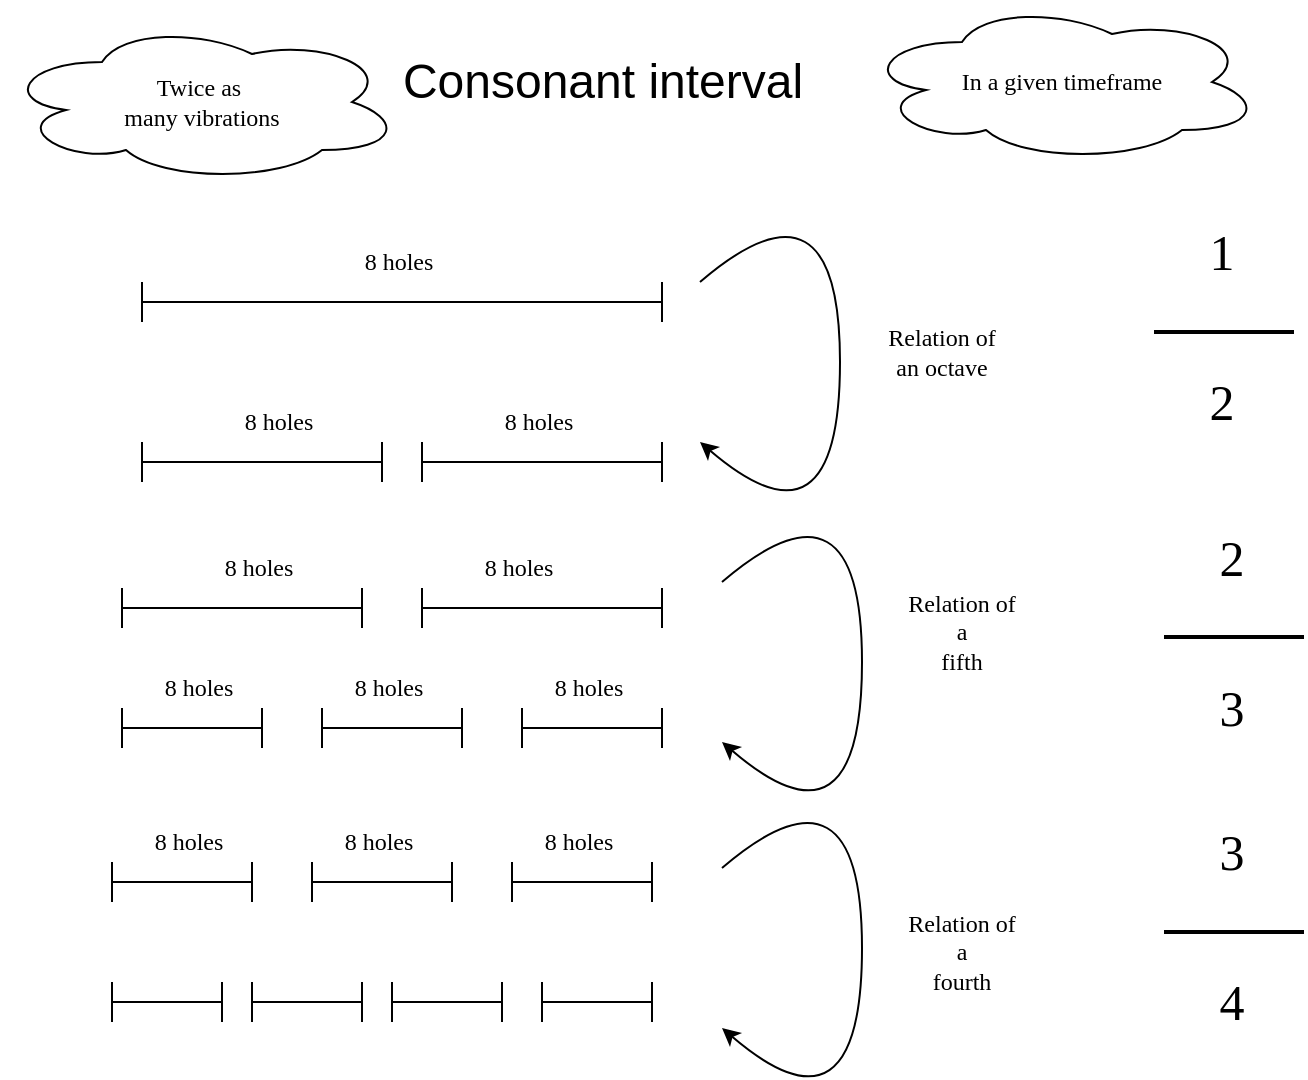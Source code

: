 <mxfile version="18.1.3" type="device" pages="6"><diagram id="pjNRuZs1cTjypooLt1AU" name="Octave"><mxGraphModel dx="1426" dy="905" grid="1" gridSize="10" guides="1" tooltips="1" connect="1" arrows="1" fold="1" page="1" pageScale="1" pageWidth="827" pageHeight="1169" math="0" shadow="0"><root><mxCell id="0"/><mxCell id="1" parent="0"/><mxCell id="8bgmcnKwAIpK4ZZbdpC7-1" value="" style="shape=crossbar;whiteSpace=wrap;html=1;rounded=1;" parent="1" vertex="1"><mxGeometry x="100" y="260" width="120" height="20" as="geometry"/></mxCell><mxCell id="8bgmcnKwAIpK4ZZbdpC7-2" value="" style="shape=crossbar;whiteSpace=wrap;html=1;rounded=1;" parent="1" vertex="1"><mxGeometry x="240" y="260" width="120" height="20" as="geometry"/></mxCell><mxCell id="8bgmcnKwAIpK4ZZbdpC7-3" value="" style="shape=crossbar;whiteSpace=wrap;html=1;rounded=1;" parent="1" vertex="1"><mxGeometry x="100" y="180" width="260" height="20" as="geometry"/></mxCell><mxCell id="8bgmcnKwAIpK4ZZbdpC7-5" value="Consonant interval" style="text;strokeColor=none;fillColor=none;html=1;fontSize=24;fontStyle=0;verticalAlign=middle;align=center;" parent="1" vertex="1"><mxGeometry x="280" y="60" width="100" height="40" as="geometry"/></mxCell><UserObject label="8 holes&amp;nbsp;" placeholders="1" name="Variable" id="8bgmcnKwAIpK4ZZbdpC7-8"><mxCell style="text;html=1;strokeColor=none;fillColor=none;align=center;verticalAlign=middle;whiteSpace=wrap;overflow=hidden;fontFamily=Verdana;" parent="1" vertex="1"><mxGeometry x="130" y="240" width="80" height="20" as="geometry"/></mxCell></UserObject><UserObject label="8 holes&amp;nbsp;" placeholders="1" name="Variable" id="8bgmcnKwAIpK4ZZbdpC7-11"><mxCell style="text;html=1;strokeColor=none;fillColor=none;align=center;verticalAlign=middle;whiteSpace=wrap;overflow=hidden;fontFamily=Verdana;" parent="1" vertex="1"><mxGeometry x="190" y="160" width="80" height="20" as="geometry"/></mxCell></UserObject><UserObject label="8 holes&amp;nbsp;" placeholders="1" name="Variable" id="8bgmcnKwAIpK4ZZbdpC7-12"><mxCell style="text;html=1;strokeColor=none;fillColor=none;align=center;verticalAlign=middle;whiteSpace=wrap;overflow=hidden;fontFamily=Verdana;" parent="1" vertex="1"><mxGeometry x="260" y="240" width="80" height="20" as="geometry"/></mxCell></UserObject><mxCell id="8bgmcnKwAIpK4ZZbdpC7-13" value="" style="curved=1;endArrow=classic;html=1;rounded=0;fontFamily=Verdana;" parent="1" edge="1"><mxGeometry width="50" height="50" relative="1" as="geometry"><mxPoint x="379" y="180" as="sourcePoint"/><mxPoint x="379" y="260" as="targetPoint"/><Array as="points"><mxPoint x="449" y="120"/><mxPoint x="449" y="320"/></Array></mxGeometry></mxCell><mxCell id="8bgmcnKwAIpK4ZZbdpC7-14" value="Relation of an octave" style="text;html=1;strokeColor=none;fillColor=none;align=center;verticalAlign=middle;whiteSpace=wrap;rounded=0;fontFamily=Verdana;" parent="1" vertex="1"><mxGeometry x="470" y="200" width="60" height="30" as="geometry"/></mxCell><mxCell id="8bgmcnKwAIpK4ZZbdpC7-15" value="Twice as&amp;nbsp;&lt;br&gt;many vibrations" style="ellipse;shape=cloud;whiteSpace=wrap;html=1;fontFamily=Verdana;" parent="1" vertex="1"><mxGeometry x="30" y="50" width="200" height="80" as="geometry"/></mxCell><mxCell id="8bgmcnKwAIpK4ZZbdpC7-16" value="In a given timeframe" style="ellipse;shape=cloud;whiteSpace=wrap;html=1;fontFamily=Verdana;" parent="1" vertex="1"><mxGeometry x="460" y="40" width="200" height="80" as="geometry"/></mxCell><UserObject label="8 holes&amp;nbsp;" placeholders="1" name="Variable" id="8bgmcnKwAIpK4ZZbdpC7-19"><mxCell style="text;html=1;strokeColor=none;fillColor=none;align=center;verticalAlign=middle;whiteSpace=wrap;overflow=hidden;fontFamily=Verdana;" parent="1" vertex="1"><mxGeometry x="90" y="373" width="80" height="20" as="geometry"/></mxCell></UserObject><UserObject label="8 holes&amp;nbsp;" placeholders="1" name="Variable" id="8bgmcnKwAIpK4ZZbdpC7-20"><mxCell style="text;html=1;strokeColor=none;fillColor=none;align=center;verticalAlign=middle;whiteSpace=wrap;overflow=hidden;fontFamily=Verdana;" parent="1" vertex="1"><mxGeometry x="185" y="373" width="80" height="20" as="geometry"/></mxCell></UserObject><UserObject label="8 holes&amp;nbsp;" placeholders="1" name="Variable" id="8bgmcnKwAIpK4ZZbdpC7-22"><mxCell style="text;html=1;strokeColor=none;fillColor=none;align=center;verticalAlign=middle;whiteSpace=wrap;overflow=hidden;fontFamily=Verdana;" parent="1" vertex="1"><mxGeometry x="285" y="373" width="80" height="20" as="geometry"/></mxCell></UserObject><mxCell id="8bgmcnKwAIpK4ZZbdpC7-28" value="" style="curved=1;endArrow=classic;html=1;rounded=0;fontFamily=Verdana;" parent="1" edge="1"><mxGeometry width="50" height="50" relative="1" as="geometry"><mxPoint x="390" y="473" as="sourcePoint"/><mxPoint x="390" y="553" as="targetPoint"/><Array as="points"><mxPoint x="460" y="413"/><mxPoint x="460" y="613"/></Array></mxGeometry></mxCell><mxCell id="8bgmcnKwAIpK4ZZbdpC7-29" value="Relation of a&lt;br&gt;fourth" style="text;html=1;strokeColor=none;fillColor=none;align=center;verticalAlign=middle;whiteSpace=wrap;rounded=0;fontFamily=Verdana;" parent="1" vertex="1"><mxGeometry x="480" y="500" width="60" height="30" as="geometry"/></mxCell><mxCell id="8bgmcnKwAIpK4ZZbdpC7-30" value="" style="line;strokeWidth=2;html=1;fontFamily=Verdana;" parent="1" vertex="1"><mxGeometry x="606" y="200" width="70" height="10" as="geometry"/></mxCell><mxCell id="8bgmcnKwAIpK4ZZbdpC7-31" value="1" style="text;html=1;strokeColor=none;fillColor=none;align=center;verticalAlign=middle;whiteSpace=wrap;rounded=0;fontFamily=Verdana;fontSize=25;" parent="1" vertex="1"><mxGeometry x="610" y="150" width="60" height="30" as="geometry"/></mxCell><mxCell id="8bgmcnKwAIpK4ZZbdpC7-32" value="2" style="text;html=1;strokeColor=none;fillColor=none;align=center;verticalAlign=middle;whiteSpace=wrap;rounded=0;fontFamily=Verdana;fontSize=25;" parent="1" vertex="1"><mxGeometry x="610" y="225" width="60" height="30" as="geometry"/></mxCell><mxCell id="8bgmcnKwAIpK4ZZbdpC7-33" value="" style="line;strokeWidth=2;html=1;fontFamily=Verdana;" parent="1" vertex="1"><mxGeometry x="611" y="500" width="70" height="10" as="geometry"/></mxCell><mxCell id="8bgmcnKwAIpK4ZZbdpC7-34" value="3" style="text;html=1;strokeColor=none;fillColor=none;align=center;verticalAlign=middle;whiteSpace=wrap;rounded=0;fontFamily=Verdana;fontSize=25;" parent="1" vertex="1"><mxGeometry x="615" y="450" width="60" height="30" as="geometry"/></mxCell><mxCell id="8bgmcnKwAIpK4ZZbdpC7-35" value="4" style="text;html=1;strokeColor=none;fillColor=none;align=center;verticalAlign=middle;whiteSpace=wrap;rounded=0;fontFamily=Verdana;fontSize=25;" parent="1" vertex="1"><mxGeometry x="615" y="525" width="60" height="30" as="geometry"/></mxCell><mxCell id="8bgmcnKwAIpK4ZZbdpC7-46" value="" style="shape=crossbar;whiteSpace=wrap;html=1;rounded=1;" parent="1" vertex="1"><mxGeometry x="90" y="333" width="120" height="20" as="geometry"/></mxCell><mxCell id="8bgmcnKwAIpK4ZZbdpC7-47" value="" style="shape=crossbar;whiteSpace=wrap;html=1;rounded=1;" parent="1" vertex="1"><mxGeometry x="240" y="333" width="120" height="20" as="geometry"/></mxCell><UserObject label="8 holes&amp;nbsp;" placeholders="1" name="Variable" id="8bgmcnKwAIpK4ZZbdpC7-48"><mxCell style="text;html=1;strokeColor=none;fillColor=none;align=center;verticalAlign=middle;whiteSpace=wrap;overflow=hidden;fontFamily=Verdana;" parent="1" vertex="1"><mxGeometry x="120" y="313" width="80" height="20" as="geometry"/></mxCell></UserObject><UserObject label="8 holes&amp;nbsp;" placeholders="1" name="Variable" id="8bgmcnKwAIpK4ZZbdpC7-49"><mxCell style="text;html=1;strokeColor=none;fillColor=none;align=center;verticalAlign=middle;whiteSpace=wrap;overflow=hidden;fontFamily=Verdana;" parent="1" vertex="1"><mxGeometry x="250" y="313" width="80" height="20" as="geometry"/></mxCell></UserObject><mxCell id="8bgmcnKwAIpK4ZZbdpC7-52" value="" style="curved=1;endArrow=classic;html=1;rounded=0;fontFamily=Verdana;" parent="1" edge="1"><mxGeometry width="50" height="50" relative="1" as="geometry"><mxPoint x="390" y="330" as="sourcePoint"/><mxPoint x="390" y="410" as="targetPoint"/><Array as="points"><mxPoint x="460" y="270"/><mxPoint x="460" y="470"/></Array></mxGeometry></mxCell><mxCell id="8bgmcnKwAIpK4ZZbdpC7-53" value="Relation of a&lt;br&gt;fifth" style="text;html=1;strokeColor=none;fillColor=none;align=center;verticalAlign=middle;whiteSpace=wrap;rounded=0;fontFamily=Verdana;" parent="1" vertex="1"><mxGeometry x="480" y="340" width="60" height="30" as="geometry"/></mxCell><mxCell id="8bgmcnKwAIpK4ZZbdpC7-54" value="" style="line;strokeWidth=2;html=1;fontFamily=Verdana;" parent="1" vertex="1"><mxGeometry x="611" y="352.5" width="70" height="10" as="geometry"/></mxCell><mxCell id="8bgmcnKwAIpK4ZZbdpC7-55" value="2" style="text;html=1;strokeColor=none;fillColor=none;align=center;verticalAlign=middle;whiteSpace=wrap;rounded=0;fontFamily=Verdana;fontSize=25;" parent="1" vertex="1"><mxGeometry x="615" y="302.5" width="60" height="30" as="geometry"/></mxCell><mxCell id="8bgmcnKwAIpK4ZZbdpC7-56" value="3" style="text;html=1;strokeColor=none;fillColor=none;align=center;verticalAlign=middle;whiteSpace=wrap;rounded=0;fontFamily=Verdana;fontSize=25;" parent="1" vertex="1"><mxGeometry x="615" y="377.5" width="60" height="30" as="geometry"/></mxCell><mxCell id="8bgmcnKwAIpK4ZZbdpC7-65" value="" style="shape=crossbar;whiteSpace=wrap;html=1;rounded=1;" parent="1" vertex="1"><mxGeometry x="90" y="393" width="70" height="20" as="geometry"/></mxCell><mxCell id="8bgmcnKwAIpK4ZZbdpC7-67" value="" style="shape=crossbar;whiteSpace=wrap;html=1;rounded=1;" parent="1" vertex="1"><mxGeometry x="190" y="393" width="70" height="20" as="geometry"/></mxCell><mxCell id="8bgmcnKwAIpK4ZZbdpC7-68" value="" style="shape=crossbar;whiteSpace=wrap;html=1;rounded=1;" parent="1" vertex="1"><mxGeometry x="290" y="393" width="70" height="20" as="geometry"/></mxCell><UserObject label="8 holes&amp;nbsp;" placeholders="1" name="Variable" id="8bgmcnKwAIpK4ZZbdpC7-70"><mxCell style="text;html=1;strokeColor=none;fillColor=none;align=center;verticalAlign=middle;whiteSpace=wrap;overflow=hidden;fontFamily=Verdana;" parent="1" vertex="1"><mxGeometry x="85" y="450" width="80" height="20" as="geometry"/></mxCell></UserObject><UserObject label="8 holes&amp;nbsp;" placeholders="1" name="Variable" id="8bgmcnKwAIpK4ZZbdpC7-71"><mxCell style="text;html=1;strokeColor=none;fillColor=none;align=center;verticalAlign=middle;whiteSpace=wrap;overflow=hidden;fontFamily=Verdana;" parent="1" vertex="1"><mxGeometry x="180" y="450" width="80" height="20" as="geometry"/></mxCell></UserObject><UserObject label="8 holes&amp;nbsp;" placeholders="1" name="Variable" id="8bgmcnKwAIpK4ZZbdpC7-72"><mxCell style="text;html=1;strokeColor=none;fillColor=none;align=center;verticalAlign=middle;whiteSpace=wrap;overflow=hidden;fontFamily=Verdana;" parent="1" vertex="1"><mxGeometry x="280" y="450" width="80" height="20" as="geometry"/></mxCell></UserObject><mxCell id="8bgmcnKwAIpK4ZZbdpC7-73" value="" style="shape=crossbar;whiteSpace=wrap;html=1;rounded=1;" parent="1" vertex="1"><mxGeometry x="85" y="470" width="70" height="20" as="geometry"/></mxCell><mxCell id="8bgmcnKwAIpK4ZZbdpC7-74" value="" style="shape=crossbar;whiteSpace=wrap;html=1;rounded=1;" parent="1" vertex="1"><mxGeometry x="185" y="470" width="70" height="20" as="geometry"/></mxCell><mxCell id="8bgmcnKwAIpK4ZZbdpC7-75" value="" style="shape=crossbar;whiteSpace=wrap;html=1;rounded=1;" parent="1" vertex="1"><mxGeometry x="285" y="470" width="70" height="20" as="geometry"/></mxCell><mxCell id="8bgmcnKwAIpK4ZZbdpC7-76" value="" style="shape=crossbar;whiteSpace=wrap;html=1;rounded=1;" parent="1" vertex="1"><mxGeometry x="85" y="530" width="55" height="20" as="geometry"/></mxCell><mxCell id="8bgmcnKwAIpK4ZZbdpC7-78" value="" style="shape=crossbar;whiteSpace=wrap;html=1;rounded=1;" parent="1" vertex="1"><mxGeometry x="155" y="530" width="55" height="20" as="geometry"/></mxCell><mxCell id="8bgmcnKwAIpK4ZZbdpC7-79" value="" style="shape=crossbar;whiteSpace=wrap;html=1;rounded=1;" parent="1" vertex="1"><mxGeometry x="225" y="530" width="55" height="20" as="geometry"/></mxCell><mxCell id="8bgmcnKwAIpK4ZZbdpC7-80" value="" style="shape=crossbar;whiteSpace=wrap;html=1;rounded=1;" parent="1" vertex="1"><mxGeometry x="300" y="530" width="55" height="20" as="geometry"/></mxCell></root></mxGraphModel></diagram><diagram name="Copy of Octave" id="yBZR1R6ur34jLpjyZIxD"><mxGraphModel dx="1426" dy="905" grid="1" gridSize="10" guides="1" tooltips="1" connect="1" arrows="1" fold="1" page="1" pageScale="1" pageWidth="827" pageHeight="1169" math="0" shadow="0"><root><mxCell id="fyiNiTPSCvyBMct_HTz4-0"/><mxCell id="fyiNiTPSCvyBMct_HTz4-1" parent="fyiNiTPSCvyBMct_HTz4-0"/><mxCell id="fyiNiTPSCvyBMct_HTz4-2" value="" style="shape=crossbar;whiteSpace=wrap;html=1;rounded=1;" vertex="1" parent="fyiNiTPSCvyBMct_HTz4-1"><mxGeometry x="100" y="260" width="120" height="20" as="geometry"/></mxCell><mxCell id="fyiNiTPSCvyBMct_HTz4-3" value="" style="shape=crossbar;whiteSpace=wrap;html=1;rounded=1;" vertex="1" parent="fyiNiTPSCvyBMct_HTz4-1"><mxGeometry x="240" y="260" width="120" height="20" as="geometry"/></mxCell><mxCell id="fyiNiTPSCvyBMct_HTz4-4" value="" style="shape=crossbar;whiteSpace=wrap;html=1;rounded=1;" vertex="1" parent="fyiNiTPSCvyBMct_HTz4-1"><mxGeometry x="100" y="180" width="260" height="20" as="geometry"/></mxCell><mxCell id="fyiNiTPSCvyBMct_HTz4-5" value="Consonant interval" style="text;strokeColor=none;fillColor=none;html=1;fontSize=24;fontStyle=0;verticalAlign=middle;align=center;" vertex="1" parent="fyiNiTPSCvyBMct_HTz4-1"><mxGeometry x="280" y="60" width="100" height="40" as="geometry"/></mxCell><UserObject label="20 sec" placeholders="1" name="Variable" id="fyiNiTPSCvyBMct_HTz4-6"><mxCell style="text;html=1;strokeColor=none;fillColor=none;align=center;verticalAlign=middle;whiteSpace=wrap;overflow=hidden;fontFamily=Verdana;" vertex="1" parent="fyiNiTPSCvyBMct_HTz4-1"><mxGeometry x="130" y="240" width="80" height="20" as="geometry"/></mxCell></UserObject><UserObject label="40 sec" placeholders="1" name="Variable" id="fyiNiTPSCvyBMct_HTz4-7"><mxCell style="text;html=1;strokeColor=none;fillColor=none;align=center;verticalAlign=middle;whiteSpace=wrap;overflow=hidden;fontFamily=Verdana;" vertex="1" parent="fyiNiTPSCvyBMct_HTz4-1"><mxGeometry x="190" y="160" width="80" height="20" as="geometry"/></mxCell></UserObject><UserObject label="20 sec" placeholders="1" name="Variable" id="fyiNiTPSCvyBMct_HTz4-8"><mxCell style="text;html=1;strokeColor=none;fillColor=none;align=center;verticalAlign=middle;whiteSpace=wrap;overflow=hidden;fontFamily=Verdana;" vertex="1" parent="fyiNiTPSCvyBMct_HTz4-1"><mxGeometry x="260" y="240" width="80" height="20" as="geometry"/></mxCell></UserObject><mxCell id="fyiNiTPSCvyBMct_HTz4-9" value="" style="curved=1;endArrow=classic;html=1;rounded=0;fontFamily=Verdana;" edge="1" parent="fyiNiTPSCvyBMct_HTz4-1"><mxGeometry width="50" height="50" relative="1" as="geometry"><mxPoint x="379" y="180" as="sourcePoint"/><mxPoint x="379" y="260" as="targetPoint"/><Array as="points"><mxPoint x="449" y="120"/><mxPoint x="449" y="320"/></Array></mxGeometry></mxCell><mxCell id="fyiNiTPSCvyBMct_HTz4-10" value="Relation of an octave" style="text;html=1;strokeColor=none;fillColor=none;align=center;verticalAlign=middle;whiteSpace=wrap;rounded=0;fontFamily=Verdana;" vertex="1" parent="fyiNiTPSCvyBMct_HTz4-1"><mxGeometry x="470" y="200" width="60" height="30" as="geometry"/></mxCell><mxCell id="fyiNiTPSCvyBMct_HTz4-11" value="Twice as&amp;nbsp;&lt;br&gt;many vibrations" style="ellipse;shape=cloud;whiteSpace=wrap;html=1;fontFamily=Verdana;" vertex="1" parent="fyiNiTPSCvyBMct_HTz4-1"><mxGeometry x="30" y="50" width="200" height="80" as="geometry"/></mxCell><mxCell id="fyiNiTPSCvyBMct_HTz4-12" value="In a given timeframe" style="ellipse;shape=cloud;whiteSpace=wrap;html=1;fontFamily=Verdana;" vertex="1" parent="fyiNiTPSCvyBMct_HTz4-1"><mxGeometry x="460" y="40" width="200" height="80" as="geometry"/></mxCell><UserObject label="7 secs" placeholders="1" name="Variable" id="fyiNiTPSCvyBMct_HTz4-13"><mxCell style="text;html=1;strokeColor=none;fillColor=none;align=center;verticalAlign=middle;whiteSpace=wrap;overflow=hidden;fontFamily=Verdana;" vertex="1" parent="fyiNiTPSCvyBMct_HTz4-1"><mxGeometry x="90" y="373" width="80" height="20" as="geometry"/></mxCell></UserObject><UserObject label="7 secs" placeholders="1" name="Variable" id="fyiNiTPSCvyBMct_HTz4-14"><mxCell style="text;html=1;strokeColor=none;fillColor=none;align=center;verticalAlign=middle;whiteSpace=wrap;overflow=hidden;fontFamily=Verdana;" vertex="1" parent="fyiNiTPSCvyBMct_HTz4-1"><mxGeometry x="185" y="373" width="80" height="20" as="geometry"/></mxCell></UserObject><UserObject label="7 secs" placeholders="1" name="Variable" id="fyiNiTPSCvyBMct_HTz4-15"><mxCell style="text;html=1;strokeColor=none;fillColor=none;align=center;verticalAlign=middle;whiteSpace=wrap;overflow=hidden;fontFamily=Verdana;" vertex="1" parent="fyiNiTPSCvyBMct_HTz4-1"><mxGeometry x="285" y="373" width="80" height="20" as="geometry"/></mxCell></UserObject><mxCell id="fyiNiTPSCvyBMct_HTz4-16" value="" style="curved=1;endArrow=classic;html=1;rounded=0;fontFamily=Verdana;" edge="1" parent="fyiNiTPSCvyBMct_HTz4-1"><mxGeometry width="50" height="50" relative="1" as="geometry"><mxPoint x="390" y="473" as="sourcePoint"/><mxPoint x="390" y="553" as="targetPoint"/><Array as="points"><mxPoint x="460" y="413"/><mxPoint x="460" y="613"/></Array></mxGeometry></mxCell><mxCell id="fyiNiTPSCvyBMct_HTz4-17" value="Relation of a&lt;br&gt;fourth" style="text;html=1;strokeColor=none;fillColor=none;align=center;verticalAlign=middle;whiteSpace=wrap;rounded=0;fontFamily=Verdana;" vertex="1" parent="fyiNiTPSCvyBMct_HTz4-1"><mxGeometry x="480" y="500" width="60" height="30" as="geometry"/></mxCell><mxCell id="fyiNiTPSCvyBMct_HTz4-18" value="" style="line;strokeWidth=2;html=1;fontFamily=Verdana;" vertex="1" parent="fyiNiTPSCvyBMct_HTz4-1"><mxGeometry x="606" y="200" width="70" height="10" as="geometry"/></mxCell><mxCell id="fyiNiTPSCvyBMct_HTz4-19" value="1" style="text;html=1;strokeColor=none;fillColor=none;align=center;verticalAlign=middle;whiteSpace=wrap;rounded=0;fontFamily=Verdana;fontSize=25;" vertex="1" parent="fyiNiTPSCvyBMct_HTz4-1"><mxGeometry x="610" y="150" width="60" height="30" as="geometry"/></mxCell><mxCell id="fyiNiTPSCvyBMct_HTz4-20" value="2" style="text;html=1;strokeColor=none;fillColor=none;align=center;verticalAlign=middle;whiteSpace=wrap;rounded=0;fontFamily=Verdana;fontSize=25;" vertex="1" parent="fyiNiTPSCvyBMct_HTz4-1"><mxGeometry x="610" y="225" width="60" height="30" as="geometry"/></mxCell><mxCell id="fyiNiTPSCvyBMct_HTz4-21" value="" style="line;strokeWidth=2;html=1;fontFamily=Verdana;" vertex="1" parent="fyiNiTPSCvyBMct_HTz4-1"><mxGeometry x="611" y="500" width="70" height="10" as="geometry"/></mxCell><mxCell id="fyiNiTPSCvyBMct_HTz4-22" value="3" style="text;html=1;strokeColor=none;fillColor=none;align=center;verticalAlign=middle;whiteSpace=wrap;rounded=0;fontFamily=Verdana;fontSize=25;" vertex="1" parent="fyiNiTPSCvyBMct_HTz4-1"><mxGeometry x="615" y="450" width="60" height="30" as="geometry"/></mxCell><mxCell id="fyiNiTPSCvyBMct_HTz4-23" value="4" style="text;html=1;strokeColor=none;fillColor=none;align=center;verticalAlign=middle;whiteSpace=wrap;rounded=0;fontFamily=Verdana;fontSize=25;" vertex="1" parent="fyiNiTPSCvyBMct_HTz4-1"><mxGeometry x="615" y="525" width="60" height="30" as="geometry"/></mxCell><mxCell id="fyiNiTPSCvyBMct_HTz4-28" value="" style="curved=1;endArrow=classic;html=1;rounded=0;fontFamily=Verdana;" edge="1" parent="fyiNiTPSCvyBMct_HTz4-1"><mxGeometry width="50" height="50" relative="1" as="geometry"><mxPoint x="390" y="330" as="sourcePoint"/><mxPoint x="390" y="410" as="targetPoint"/><Array as="points"><mxPoint x="460" y="270"/><mxPoint x="460" y="470"/></Array></mxGeometry></mxCell><mxCell id="fyiNiTPSCvyBMct_HTz4-29" value="Relation of a&lt;br&gt;fifth" style="text;html=1;strokeColor=none;fillColor=none;align=center;verticalAlign=middle;whiteSpace=wrap;rounded=0;fontFamily=Verdana;" vertex="1" parent="fyiNiTPSCvyBMct_HTz4-1"><mxGeometry x="480" y="340" width="60" height="30" as="geometry"/></mxCell><mxCell id="fyiNiTPSCvyBMct_HTz4-30" value="" style="line;strokeWidth=2;html=1;fontFamily=Verdana;" vertex="1" parent="fyiNiTPSCvyBMct_HTz4-1"><mxGeometry x="611" y="352.5" width="70" height="10" as="geometry"/></mxCell><mxCell id="fyiNiTPSCvyBMct_HTz4-31" value="2" style="text;html=1;strokeColor=none;fillColor=none;align=center;verticalAlign=middle;whiteSpace=wrap;rounded=0;fontFamily=Verdana;fontSize=25;" vertex="1" parent="fyiNiTPSCvyBMct_HTz4-1"><mxGeometry x="615" y="302.5" width="60" height="30" as="geometry"/></mxCell><mxCell id="fyiNiTPSCvyBMct_HTz4-32" value="3" style="text;html=1;strokeColor=none;fillColor=none;align=center;verticalAlign=middle;whiteSpace=wrap;rounded=0;fontFamily=Verdana;fontSize=25;" vertex="1" parent="fyiNiTPSCvyBMct_HTz4-1"><mxGeometry x="615" y="377.5" width="60" height="30" as="geometry"/></mxCell><mxCell id="fyiNiTPSCvyBMct_HTz4-33" value="" style="shape=crossbar;whiteSpace=wrap;html=1;rounded=1;" vertex="1" parent="fyiNiTPSCvyBMct_HTz4-1"><mxGeometry x="90" y="393" width="70" height="20" as="geometry"/></mxCell><mxCell id="fyiNiTPSCvyBMct_HTz4-34" value="" style="shape=crossbar;whiteSpace=wrap;html=1;rounded=1;" vertex="1" parent="fyiNiTPSCvyBMct_HTz4-1"><mxGeometry x="190" y="393" width="70" height="20" as="geometry"/></mxCell><mxCell id="fyiNiTPSCvyBMct_HTz4-35" value="" style="shape=crossbar;whiteSpace=wrap;html=1;rounded=1;" vertex="1" parent="fyiNiTPSCvyBMct_HTz4-1"><mxGeometry x="290" y="393" width="70" height="20" as="geometry"/></mxCell><mxCell id="fyiNiTPSCvyBMct_HTz4-42" value="" style="shape=crossbar;whiteSpace=wrap;html=1;rounded=1;" vertex="1" parent="fyiNiTPSCvyBMct_HTz4-1"><mxGeometry x="85" y="530" width="55" height="20" as="geometry"/></mxCell><mxCell id="fyiNiTPSCvyBMct_HTz4-43" value="" style="shape=crossbar;whiteSpace=wrap;html=1;rounded=1;" vertex="1" parent="fyiNiTPSCvyBMct_HTz4-1"><mxGeometry x="155" y="530" width="55" height="20" as="geometry"/></mxCell><mxCell id="fyiNiTPSCvyBMct_HTz4-44" value="" style="shape=crossbar;whiteSpace=wrap;html=1;rounded=1;" vertex="1" parent="fyiNiTPSCvyBMct_HTz4-1"><mxGeometry x="225" y="530" width="55" height="20" as="geometry"/></mxCell><mxCell id="fyiNiTPSCvyBMct_HTz4-45" value="" style="shape=crossbar;whiteSpace=wrap;html=1;rounded=1;" vertex="1" parent="fyiNiTPSCvyBMct_HTz4-1"><mxGeometry x="300" y="530" width="55" height="20" as="geometry"/></mxCell><mxCell id="w5cPgCLJqRbLKDsE0jtl-0" value="" style="shape=crossbar;whiteSpace=wrap;html=1;rounded=1;" vertex="1" parent="fyiNiTPSCvyBMct_HTz4-1"><mxGeometry x="100" y="332.5" width="260" height="20" as="geometry"/></mxCell><UserObject label="20 sec" placeholders="1" name="Variable" id="w5cPgCLJqRbLKDsE0jtl-1"><mxCell style="text;html=1;strokeColor=none;fillColor=none;align=center;verticalAlign=middle;whiteSpace=wrap;overflow=hidden;fontFamily=Verdana;" vertex="1" parent="fyiNiTPSCvyBMct_HTz4-1"><mxGeometry x="190" y="312.5" width="80" height="20" as="geometry"/></mxCell></UserObject><mxCell id="w5cPgCLJqRbLKDsE0jtl-2" value="" style="shape=crossbar;whiteSpace=wrap;html=1;rounded=1;" vertex="1" parent="fyiNiTPSCvyBMct_HTz4-1"><mxGeometry x="95" y="470" width="260" height="20" as="geometry"/></mxCell><UserObject label="7 secs" placeholders="1" name="Variable" id="w5cPgCLJqRbLKDsE0jtl-3"><mxCell style="text;html=1;strokeColor=none;fillColor=none;align=center;verticalAlign=middle;whiteSpace=wrap;overflow=hidden;fontFamily=Verdana;" vertex="1" parent="fyiNiTPSCvyBMct_HTz4-1"><mxGeometry x="185" y="450" width="80" height="20" as="geometry"/></mxCell></UserObject></root></mxGraphModel></diagram><diagram name="Copy of Octave" id="F1C8zIl3COOMTCPt-dXo"><mxGraphModel dx="1426" dy="905" grid="1" gridSize="10" guides="1" tooltips="1" connect="1" arrows="1" fold="1" page="1" pageScale="1" pageWidth="827" pageHeight="1169" math="0" shadow="0"><root><mxCell id="A1enKrJ9F0FPAN7T8_Ix-0"/><mxCell id="A1enKrJ9F0FPAN7T8_Ix-1" parent="A1enKrJ9F0FPAN7T8_Ix-0"/><mxCell id="A1enKrJ9F0FPAN7T8_Ix-2" value="" style="shape=crossbar;whiteSpace=wrap;html=1;rounded=1;" parent="A1enKrJ9F0FPAN7T8_Ix-1" vertex="1"><mxGeometry x="100" y="260" width="120" height="20" as="geometry"/></mxCell><mxCell id="A1enKrJ9F0FPAN7T8_Ix-3" value="" style="shape=crossbar;whiteSpace=wrap;html=1;rounded=1;" parent="A1enKrJ9F0FPAN7T8_Ix-1" vertex="1"><mxGeometry x="240" y="260" width="120" height="20" as="geometry"/></mxCell><mxCell id="A1enKrJ9F0FPAN7T8_Ix-4" value="" style="shape=crossbar;whiteSpace=wrap;html=1;rounded=1;" parent="A1enKrJ9F0FPAN7T8_Ix-1" vertex="1"><mxGeometry x="100" y="180" width="260" height="20" as="geometry"/></mxCell><mxCell id="A1enKrJ9F0FPAN7T8_Ix-5" value="Sonata" style="text;strokeColor=none;fillColor=none;html=1;fontSize=24;fontStyle=0;verticalAlign=middle;align=center;" parent="A1enKrJ9F0FPAN7T8_Ix-1" vertex="1"><mxGeometry x="280" y="60" width="100" height="40" as="geometry"/></mxCell><UserObject label="movement 1" placeholders="1" name="Variable" id="A1enKrJ9F0FPAN7T8_Ix-6"><mxCell style="text;html=1;strokeColor=none;fillColor=none;align=center;verticalAlign=middle;whiteSpace=wrap;overflow=hidden;fontFamily=Verdana;" parent="A1enKrJ9F0FPAN7T8_Ix-1" vertex="1"><mxGeometry x="130" y="240" width="80" height="20" as="geometry"/></mxCell></UserObject><UserObject label="piece" placeholders="1" name="Variable" id="A1enKrJ9F0FPAN7T8_Ix-7"><mxCell style="text;html=1;strokeColor=none;fillColor=none;align=center;verticalAlign=middle;whiteSpace=wrap;overflow=hidden;fontFamily=Verdana;" parent="A1enKrJ9F0FPAN7T8_Ix-1" vertex="1"><mxGeometry x="190" y="160" width="80" height="20" as="geometry"/></mxCell></UserObject><UserObject label="movement 2" placeholders="1" name="Variable" id="A1enKrJ9F0FPAN7T8_Ix-8"><mxCell style="text;html=1;strokeColor=none;fillColor=none;align=center;verticalAlign=middle;whiteSpace=wrap;overflow=hidden;fontFamily=Verdana;" parent="A1enKrJ9F0FPAN7T8_Ix-1" vertex="1"><mxGeometry x="260" y="240" width="80" height="20" as="geometry"/></mxCell></UserObject><mxCell id="A1enKrJ9F0FPAN7T8_Ix-9" value="" style="curved=1;endArrow=classic;html=1;rounded=0;fontFamily=Verdana;" parent="A1enKrJ9F0FPAN7T8_Ix-1" edge="1"><mxGeometry width="50" height="50" relative="1" as="geometry"><mxPoint x="379" y="180" as="sourcePoint"/><mxPoint x="379" y="260" as="targetPoint"/><Array as="points"><mxPoint x="449" y="120"/><mxPoint x="449" y="320"/></Array></mxGeometry></mxCell><mxCell id="A1enKrJ9F0FPAN7T8_Ix-10" value="common tonic, contrast key, rhythum" style="text;html=1;strokeColor=none;fillColor=none;align=center;verticalAlign=middle;whiteSpace=wrap;rounded=0;fontFamily=Verdana;" parent="A1enKrJ9F0FPAN7T8_Ix-1" vertex="1"><mxGeometry x="470" y="200" width="60" height="30" as="geometry"/></mxCell><mxCell id="A1enKrJ9F0FPAN7T8_Ix-11" value="Twice as&amp;nbsp;&lt;br&gt;many vibrations" style="ellipse;shape=cloud;whiteSpace=wrap;html=1;fontFamily=Verdana;" parent="A1enKrJ9F0FPAN7T8_Ix-1" vertex="1"><mxGeometry x="30" y="50" width="200" height="80" as="geometry"/></mxCell><mxCell id="A1enKrJ9F0FPAN7T8_Ix-12" value="contrast key" style="ellipse;shape=cloud;whiteSpace=wrap;html=1;fontFamily=Verdana;" parent="A1enKrJ9F0FPAN7T8_Ix-1" vertex="1"><mxGeometry x="460" y="40" width="200" height="80" as="geometry"/></mxCell><UserObject label="8 holes&amp;nbsp;" placeholders="1" name="Variable" id="A1enKrJ9F0FPAN7T8_Ix-13"><mxCell style="text;html=1;strokeColor=none;fillColor=none;align=center;verticalAlign=middle;whiteSpace=wrap;overflow=hidden;fontFamily=Verdana;" parent="A1enKrJ9F0FPAN7T8_Ix-1" vertex="1"><mxGeometry x="90" y="373" width="80" height="20" as="geometry"/></mxCell></UserObject><UserObject label="8 holes&amp;nbsp;" placeholders="1" name="Variable" id="A1enKrJ9F0FPAN7T8_Ix-14"><mxCell style="text;html=1;strokeColor=none;fillColor=none;align=center;verticalAlign=middle;whiteSpace=wrap;overflow=hidden;fontFamily=Verdana;" parent="A1enKrJ9F0FPAN7T8_Ix-1" vertex="1"><mxGeometry x="185" y="373" width="80" height="20" as="geometry"/></mxCell></UserObject><UserObject label="8 holes&amp;nbsp;" placeholders="1" name="Variable" id="A1enKrJ9F0FPAN7T8_Ix-15"><mxCell style="text;html=1;strokeColor=none;fillColor=none;align=center;verticalAlign=middle;whiteSpace=wrap;overflow=hidden;fontFamily=Verdana;" parent="A1enKrJ9F0FPAN7T8_Ix-1" vertex="1"><mxGeometry x="285" y="373" width="80" height="20" as="geometry"/></mxCell></UserObject><mxCell id="A1enKrJ9F0FPAN7T8_Ix-16" value="" style="curved=1;endArrow=classic;html=1;rounded=0;fontFamily=Verdana;" parent="A1enKrJ9F0FPAN7T8_Ix-1" edge="1"><mxGeometry width="50" height="50" relative="1" as="geometry"><mxPoint x="390" y="473" as="sourcePoint"/><mxPoint x="390" y="553" as="targetPoint"/><Array as="points"><mxPoint x="460" y="413"/><mxPoint x="460" y="613"/></Array></mxGeometry></mxCell><mxCell id="A1enKrJ9F0FPAN7T8_Ix-17" value="Relation of a&lt;br&gt;fourth" style="text;html=1;strokeColor=none;fillColor=none;align=center;verticalAlign=middle;whiteSpace=wrap;rounded=0;fontFamily=Verdana;" parent="A1enKrJ9F0FPAN7T8_Ix-1" vertex="1"><mxGeometry x="480" y="500" width="60" height="30" as="geometry"/></mxCell><mxCell id="A1enKrJ9F0FPAN7T8_Ix-18" value="" style="line;strokeWidth=2;html=1;fontFamily=Verdana;" parent="A1enKrJ9F0FPAN7T8_Ix-1" vertex="1"><mxGeometry x="606" y="200" width="70" height="10" as="geometry"/></mxCell><mxCell id="A1enKrJ9F0FPAN7T8_Ix-19" value="1" style="text;html=1;strokeColor=none;fillColor=none;align=center;verticalAlign=middle;whiteSpace=wrap;rounded=0;fontFamily=Verdana;fontSize=25;" parent="A1enKrJ9F0FPAN7T8_Ix-1" vertex="1"><mxGeometry x="610" y="150" width="60" height="30" as="geometry"/></mxCell><mxCell id="A1enKrJ9F0FPAN7T8_Ix-20" value="2" style="text;html=1;strokeColor=none;fillColor=none;align=center;verticalAlign=middle;whiteSpace=wrap;rounded=0;fontFamily=Verdana;fontSize=25;" parent="A1enKrJ9F0FPAN7T8_Ix-1" vertex="1"><mxGeometry x="610" y="225" width="60" height="30" as="geometry"/></mxCell><mxCell id="A1enKrJ9F0FPAN7T8_Ix-21" value="" style="line;strokeWidth=2;html=1;fontFamily=Verdana;" parent="A1enKrJ9F0FPAN7T8_Ix-1" vertex="1"><mxGeometry x="611" y="500" width="70" height="10" as="geometry"/></mxCell><mxCell id="A1enKrJ9F0FPAN7T8_Ix-22" value="3" style="text;html=1;strokeColor=none;fillColor=none;align=center;verticalAlign=middle;whiteSpace=wrap;rounded=0;fontFamily=Verdana;fontSize=25;" parent="A1enKrJ9F0FPAN7T8_Ix-1" vertex="1"><mxGeometry x="615" y="450" width="60" height="30" as="geometry"/></mxCell><mxCell id="A1enKrJ9F0FPAN7T8_Ix-23" value="4" style="text;html=1;strokeColor=none;fillColor=none;align=center;verticalAlign=middle;whiteSpace=wrap;rounded=0;fontFamily=Verdana;fontSize=25;" parent="A1enKrJ9F0FPAN7T8_Ix-1" vertex="1"><mxGeometry x="615" y="525" width="60" height="30" as="geometry"/></mxCell><mxCell id="A1enKrJ9F0FPAN7T8_Ix-24" value="" style="shape=crossbar;whiteSpace=wrap;html=1;rounded=1;" parent="A1enKrJ9F0FPAN7T8_Ix-1" vertex="1"><mxGeometry x="90" y="333" width="120" height="20" as="geometry"/></mxCell><mxCell id="A1enKrJ9F0FPAN7T8_Ix-25" value="" style="shape=crossbar;whiteSpace=wrap;html=1;rounded=1;" parent="A1enKrJ9F0FPAN7T8_Ix-1" vertex="1"><mxGeometry x="240" y="333" width="120" height="20" as="geometry"/></mxCell><UserObject label="8 holes&amp;nbsp;" placeholders="1" name="Variable" id="A1enKrJ9F0FPAN7T8_Ix-26"><mxCell style="text;html=1;strokeColor=none;fillColor=none;align=center;verticalAlign=middle;whiteSpace=wrap;overflow=hidden;fontFamily=Verdana;" parent="A1enKrJ9F0FPAN7T8_Ix-1" vertex="1"><mxGeometry x="120" y="313" width="80" height="20" as="geometry"/></mxCell></UserObject><UserObject label="8 holes&amp;nbsp;" placeholders="1" name="Variable" id="A1enKrJ9F0FPAN7T8_Ix-27"><mxCell style="text;html=1;strokeColor=none;fillColor=none;align=center;verticalAlign=middle;whiteSpace=wrap;overflow=hidden;fontFamily=Verdana;" parent="A1enKrJ9F0FPAN7T8_Ix-1" vertex="1"><mxGeometry x="250" y="313" width="80" height="20" as="geometry"/></mxCell></UserObject><mxCell id="A1enKrJ9F0FPAN7T8_Ix-28" value="" style="curved=1;endArrow=classic;html=1;rounded=0;fontFamily=Verdana;" parent="A1enKrJ9F0FPAN7T8_Ix-1" edge="1"><mxGeometry width="50" height="50" relative="1" as="geometry"><mxPoint x="390" y="330" as="sourcePoint"/><mxPoint x="390" y="410" as="targetPoint"/><Array as="points"><mxPoint x="460" y="270"/><mxPoint x="460" y="470"/></Array></mxGeometry></mxCell><mxCell id="A1enKrJ9F0FPAN7T8_Ix-29" value="Relation of a&lt;br&gt;fifth" style="text;html=1;strokeColor=none;fillColor=none;align=center;verticalAlign=middle;whiteSpace=wrap;rounded=0;fontFamily=Verdana;" parent="A1enKrJ9F0FPAN7T8_Ix-1" vertex="1"><mxGeometry x="480" y="340" width="60" height="30" as="geometry"/></mxCell><mxCell id="A1enKrJ9F0FPAN7T8_Ix-30" value="" style="line;strokeWidth=2;html=1;fontFamily=Verdana;" parent="A1enKrJ9F0FPAN7T8_Ix-1" vertex="1"><mxGeometry x="611" y="352.5" width="70" height="10" as="geometry"/></mxCell><mxCell id="A1enKrJ9F0FPAN7T8_Ix-31" value="2" style="text;html=1;strokeColor=none;fillColor=none;align=center;verticalAlign=middle;whiteSpace=wrap;rounded=0;fontFamily=Verdana;fontSize=25;" parent="A1enKrJ9F0FPAN7T8_Ix-1" vertex="1"><mxGeometry x="615" y="302.5" width="60" height="30" as="geometry"/></mxCell><mxCell id="A1enKrJ9F0FPAN7T8_Ix-32" value="3" style="text;html=1;strokeColor=none;fillColor=none;align=center;verticalAlign=middle;whiteSpace=wrap;rounded=0;fontFamily=Verdana;fontSize=25;" parent="A1enKrJ9F0FPAN7T8_Ix-1" vertex="1"><mxGeometry x="615" y="377.5" width="60" height="30" as="geometry"/></mxCell><mxCell id="A1enKrJ9F0FPAN7T8_Ix-33" value="" style="shape=crossbar;whiteSpace=wrap;html=1;rounded=1;" parent="A1enKrJ9F0FPAN7T8_Ix-1" vertex="1"><mxGeometry x="90" y="393" width="70" height="20" as="geometry"/></mxCell><mxCell id="A1enKrJ9F0FPAN7T8_Ix-34" value="" style="shape=crossbar;whiteSpace=wrap;html=1;rounded=1;" parent="A1enKrJ9F0FPAN7T8_Ix-1" vertex="1"><mxGeometry x="190" y="393" width="70" height="20" as="geometry"/></mxCell><mxCell id="A1enKrJ9F0FPAN7T8_Ix-35" value="" style="shape=crossbar;whiteSpace=wrap;html=1;rounded=1;" parent="A1enKrJ9F0FPAN7T8_Ix-1" vertex="1"><mxGeometry x="290" y="393" width="70" height="20" as="geometry"/></mxCell><UserObject label="8 holes&amp;nbsp;" placeholders="1" name="Variable" id="A1enKrJ9F0FPAN7T8_Ix-36"><mxCell style="text;html=1;strokeColor=none;fillColor=none;align=center;verticalAlign=middle;whiteSpace=wrap;overflow=hidden;fontFamily=Verdana;" parent="A1enKrJ9F0FPAN7T8_Ix-1" vertex="1"><mxGeometry x="85" y="450" width="80" height="20" as="geometry"/></mxCell></UserObject><UserObject label="8 holes&amp;nbsp;" placeholders="1" name="Variable" id="A1enKrJ9F0FPAN7T8_Ix-37"><mxCell style="text;html=1;strokeColor=none;fillColor=none;align=center;verticalAlign=middle;whiteSpace=wrap;overflow=hidden;fontFamily=Verdana;" parent="A1enKrJ9F0FPAN7T8_Ix-1" vertex="1"><mxGeometry x="180" y="450" width="80" height="20" as="geometry"/></mxCell></UserObject><UserObject label="8 holes&amp;nbsp;" placeholders="1" name="Variable" id="A1enKrJ9F0FPAN7T8_Ix-38"><mxCell style="text;html=1;strokeColor=none;fillColor=none;align=center;verticalAlign=middle;whiteSpace=wrap;overflow=hidden;fontFamily=Verdana;" parent="A1enKrJ9F0FPAN7T8_Ix-1" vertex="1"><mxGeometry x="280" y="450" width="80" height="20" as="geometry"/></mxCell></UserObject><mxCell id="A1enKrJ9F0FPAN7T8_Ix-39" value="" style="shape=crossbar;whiteSpace=wrap;html=1;rounded=1;" parent="A1enKrJ9F0FPAN7T8_Ix-1" vertex="1"><mxGeometry x="85" y="470" width="70" height="20" as="geometry"/></mxCell><mxCell id="A1enKrJ9F0FPAN7T8_Ix-40" value="" style="shape=crossbar;whiteSpace=wrap;html=1;rounded=1;" parent="A1enKrJ9F0FPAN7T8_Ix-1" vertex="1"><mxGeometry x="185" y="470" width="70" height="20" as="geometry"/></mxCell><mxCell id="A1enKrJ9F0FPAN7T8_Ix-41" value="" style="shape=crossbar;whiteSpace=wrap;html=1;rounded=1;" parent="A1enKrJ9F0FPAN7T8_Ix-1" vertex="1"><mxGeometry x="285" y="470" width="70" height="20" as="geometry"/></mxCell><mxCell id="A1enKrJ9F0FPAN7T8_Ix-42" value="" style="shape=crossbar;whiteSpace=wrap;html=1;rounded=1;" parent="A1enKrJ9F0FPAN7T8_Ix-1" vertex="1"><mxGeometry x="85" y="530" width="55" height="20" as="geometry"/></mxCell><mxCell id="A1enKrJ9F0FPAN7T8_Ix-43" value="" style="shape=crossbar;whiteSpace=wrap;html=1;rounded=1;" parent="A1enKrJ9F0FPAN7T8_Ix-1" vertex="1"><mxGeometry x="155" y="530" width="55" height="20" as="geometry"/></mxCell><mxCell id="A1enKrJ9F0FPAN7T8_Ix-44" value="" style="shape=crossbar;whiteSpace=wrap;html=1;rounded=1;" parent="A1enKrJ9F0FPAN7T8_Ix-1" vertex="1"><mxGeometry x="225" y="530" width="55" height="20" as="geometry"/></mxCell><mxCell id="A1enKrJ9F0FPAN7T8_Ix-45" value="" style="shape=crossbar;whiteSpace=wrap;html=1;rounded=1;" parent="A1enKrJ9F0FPAN7T8_Ix-1" vertex="1"><mxGeometry x="300" y="530" width="55" height="20" as="geometry"/></mxCell></root></mxGraphModel></diagram><diagram name="Copy of Copy of Octave" id="pG1U4gOnWdflRVPfWyTr"><mxGraphModel dx="1426" dy="905" grid="1" gridSize="10" guides="1" tooltips="1" connect="1" arrows="1" fold="1" page="1" pageScale="1" pageWidth="827" pageHeight="1169" math="0" shadow="0"><root><mxCell id="m0s8eWhA_9x6StSv1ILb-0"/><mxCell id="m0s8eWhA_9x6StSv1ILb-1" parent="m0s8eWhA_9x6StSv1ILb-0"/><mxCell id="m0s8eWhA_9x6StSv1ILb-2" value="" style="shape=crossbar;whiteSpace=wrap;html=1;rounded=1;" parent="m0s8eWhA_9x6StSv1ILb-1" vertex="1"><mxGeometry x="100" y="260" width="120" height="20" as="geometry"/></mxCell><mxCell id="m0s8eWhA_9x6StSv1ILb-3" value="" style="shape=crossbar;whiteSpace=wrap;html=1;rounded=1;" parent="m0s8eWhA_9x6StSv1ILb-1" vertex="1"><mxGeometry x="240" y="260" width="120" height="20" as="geometry"/></mxCell><mxCell id="m0s8eWhA_9x6StSv1ILb-4" value="" style="shape=crossbar;whiteSpace=wrap;html=1;rounded=1;" parent="m0s8eWhA_9x6StSv1ILb-1" vertex="1"><mxGeometry x="100" y="180" width="260" height="20" as="geometry"/></mxCell><mxCell id="m0s8eWhA_9x6StSv1ILb-5" value="Sonata" style="text;strokeColor=none;fillColor=none;html=1;fontSize=24;fontStyle=0;verticalAlign=middle;align=center;" parent="m0s8eWhA_9x6StSv1ILb-1" vertex="1"><mxGeometry x="280" y="60" width="100" height="40" as="geometry"/></mxCell><UserObject label="movement 1" placeholders="1" name="Variable" id="m0s8eWhA_9x6StSv1ILb-6"><mxCell style="text;html=1;strokeColor=none;fillColor=none;align=center;verticalAlign=middle;whiteSpace=wrap;overflow=hidden;fontFamily=Verdana;" parent="m0s8eWhA_9x6StSv1ILb-1" vertex="1"><mxGeometry x="130" y="240" width="80" height="20" as="geometry"/></mxCell></UserObject><UserObject label="Default mode network" placeholders="1" name="Variable" id="m0s8eWhA_9x6StSv1ILb-7"><mxCell style="text;html=1;strokeColor=none;fillColor=none;align=center;verticalAlign=middle;whiteSpace=wrap;overflow=hidden;fontFamily=Verdana;" parent="m0s8eWhA_9x6StSv1ILb-1" vertex="1"><mxGeometry x="150" y="160" width="150" height="20" as="geometry"/></mxCell></UserObject><UserObject label="movement 2" placeholders="1" name="Variable" id="m0s8eWhA_9x6StSv1ILb-8"><mxCell style="text;html=1;strokeColor=none;fillColor=none;align=center;verticalAlign=middle;whiteSpace=wrap;overflow=hidden;fontFamily=Verdana;" parent="m0s8eWhA_9x6StSv1ILb-1" vertex="1"><mxGeometry x="260" y="240" width="80" height="20" as="geometry"/></mxCell></UserObject><mxCell id="m0s8eWhA_9x6StSv1ILb-9" value="" style="curved=1;endArrow=classic;html=1;rounded=0;fontFamily=Verdana;" parent="m0s8eWhA_9x6StSv1ILb-1" edge="1"><mxGeometry width="50" height="50" relative="1" as="geometry"><mxPoint x="379" y="180" as="sourcePoint"/><mxPoint x="379" y="260" as="targetPoint"/><Array as="points"><mxPoint x="449" y="120"/><mxPoint x="449" y="320"/></Array></mxGeometry></mxCell><mxCell id="m0s8eWhA_9x6StSv1ILb-10" value="common tonic, contrast key, rhythum" style="text;html=1;strokeColor=none;fillColor=none;align=center;verticalAlign=middle;whiteSpace=wrap;rounded=0;fontFamily=Verdana;" parent="m0s8eWhA_9x6StSv1ILb-1" vertex="1"><mxGeometry x="470" y="200" width="60" height="30" as="geometry"/></mxCell><mxCell id="m0s8eWhA_9x6StSv1ILb-11" value="Twice as&amp;nbsp;&lt;br&gt;many vibrations" style="ellipse;shape=cloud;whiteSpace=wrap;html=1;fontFamily=Verdana;" parent="m0s8eWhA_9x6StSv1ILb-1" vertex="1"><mxGeometry x="30" y="50" width="200" height="80" as="geometry"/></mxCell><mxCell id="m0s8eWhA_9x6StSv1ILb-12" value="contrast key" style="ellipse;shape=cloud;whiteSpace=wrap;html=1;fontFamily=Verdana;" parent="m0s8eWhA_9x6StSv1ILb-1" vertex="1"><mxGeometry x="460" y="40" width="200" height="80" as="geometry"/></mxCell><UserObject label="8 holes&amp;nbsp;" placeholders="1" name="Variable" id="m0s8eWhA_9x6StSv1ILb-13"><mxCell style="text;html=1;strokeColor=none;fillColor=none;align=center;verticalAlign=middle;whiteSpace=wrap;overflow=hidden;fontFamily=Verdana;" parent="m0s8eWhA_9x6StSv1ILb-1" vertex="1"><mxGeometry x="90" y="373" width="80" height="20" as="geometry"/></mxCell></UserObject><UserObject label="8 holes&amp;nbsp;" placeholders="1" name="Variable" id="m0s8eWhA_9x6StSv1ILb-14"><mxCell style="text;html=1;strokeColor=none;fillColor=none;align=center;verticalAlign=middle;whiteSpace=wrap;overflow=hidden;fontFamily=Verdana;" parent="m0s8eWhA_9x6StSv1ILb-1" vertex="1"><mxGeometry x="185" y="373" width="80" height="20" as="geometry"/></mxCell></UserObject><UserObject label="8 holes&amp;nbsp;" placeholders="1" name="Variable" id="m0s8eWhA_9x6StSv1ILb-15"><mxCell style="text;html=1;strokeColor=none;fillColor=none;align=center;verticalAlign=middle;whiteSpace=wrap;overflow=hidden;fontFamily=Verdana;" parent="m0s8eWhA_9x6StSv1ILb-1" vertex="1"><mxGeometry x="285" y="373" width="80" height="20" as="geometry"/></mxCell></UserObject><mxCell id="m0s8eWhA_9x6StSv1ILb-16" value="" style="curved=1;endArrow=classic;html=1;rounded=0;fontFamily=Verdana;" parent="m0s8eWhA_9x6StSv1ILb-1" edge="1"><mxGeometry width="50" height="50" relative="1" as="geometry"><mxPoint x="390" y="473" as="sourcePoint"/><mxPoint x="390" y="553" as="targetPoint"/><Array as="points"><mxPoint x="460" y="413"/><mxPoint x="460" y="613"/></Array></mxGeometry></mxCell><mxCell id="m0s8eWhA_9x6StSv1ILb-17" value="Relation of a&lt;br&gt;fourth" style="text;html=1;strokeColor=none;fillColor=none;align=center;verticalAlign=middle;whiteSpace=wrap;rounded=0;fontFamily=Verdana;" parent="m0s8eWhA_9x6StSv1ILb-1" vertex="1"><mxGeometry x="480" y="500" width="60" height="30" as="geometry"/></mxCell><mxCell id="m0s8eWhA_9x6StSv1ILb-18" value="" style="line;strokeWidth=2;html=1;fontFamily=Verdana;" parent="m0s8eWhA_9x6StSv1ILb-1" vertex="1"><mxGeometry x="606" y="200" width="70" height="10" as="geometry"/></mxCell><mxCell id="m0s8eWhA_9x6StSv1ILb-19" value="1" style="text;html=1;strokeColor=none;fillColor=none;align=center;verticalAlign=middle;whiteSpace=wrap;rounded=0;fontFamily=Verdana;fontSize=25;" parent="m0s8eWhA_9x6StSv1ILb-1" vertex="1"><mxGeometry x="610" y="150" width="60" height="30" as="geometry"/></mxCell><mxCell id="m0s8eWhA_9x6StSv1ILb-20" value="2" style="text;html=1;strokeColor=none;fillColor=none;align=center;verticalAlign=middle;whiteSpace=wrap;rounded=0;fontFamily=Verdana;fontSize=25;" parent="m0s8eWhA_9x6StSv1ILb-1" vertex="1"><mxGeometry x="610" y="225" width="60" height="30" as="geometry"/></mxCell><mxCell id="m0s8eWhA_9x6StSv1ILb-21" value="" style="line;strokeWidth=2;html=1;fontFamily=Verdana;" parent="m0s8eWhA_9x6StSv1ILb-1" vertex="1"><mxGeometry x="611" y="500" width="70" height="10" as="geometry"/></mxCell><mxCell id="m0s8eWhA_9x6StSv1ILb-22" value="3" style="text;html=1;strokeColor=none;fillColor=none;align=center;verticalAlign=middle;whiteSpace=wrap;rounded=0;fontFamily=Verdana;fontSize=25;" parent="m0s8eWhA_9x6StSv1ILb-1" vertex="1"><mxGeometry x="615" y="450" width="60" height="30" as="geometry"/></mxCell><mxCell id="m0s8eWhA_9x6StSv1ILb-23" value="4" style="text;html=1;strokeColor=none;fillColor=none;align=center;verticalAlign=middle;whiteSpace=wrap;rounded=0;fontFamily=Verdana;fontSize=25;" parent="m0s8eWhA_9x6StSv1ILb-1" vertex="1"><mxGeometry x="615" y="525" width="60" height="30" as="geometry"/></mxCell><mxCell id="m0s8eWhA_9x6StSv1ILb-24" value="" style="shape=crossbar;whiteSpace=wrap;html=1;rounded=1;" parent="m0s8eWhA_9x6StSv1ILb-1" vertex="1"><mxGeometry x="90" y="333" width="120" height="20" as="geometry"/></mxCell><mxCell id="m0s8eWhA_9x6StSv1ILb-25" value="" style="shape=crossbar;whiteSpace=wrap;html=1;rounded=1;" parent="m0s8eWhA_9x6StSv1ILb-1" vertex="1"><mxGeometry x="240" y="333" width="120" height="20" as="geometry"/></mxCell><UserObject label="8 holes&amp;nbsp;" placeholders="1" name="Variable" id="m0s8eWhA_9x6StSv1ILb-26"><mxCell style="text;html=1;strokeColor=none;fillColor=none;align=center;verticalAlign=middle;whiteSpace=wrap;overflow=hidden;fontFamily=Verdana;" parent="m0s8eWhA_9x6StSv1ILb-1" vertex="1"><mxGeometry x="120" y="313" width="80" height="20" as="geometry"/></mxCell></UserObject><UserObject label="8 holes&amp;nbsp;" placeholders="1" name="Variable" id="m0s8eWhA_9x6StSv1ILb-27"><mxCell style="text;html=1;strokeColor=none;fillColor=none;align=center;verticalAlign=middle;whiteSpace=wrap;overflow=hidden;fontFamily=Verdana;" parent="m0s8eWhA_9x6StSv1ILb-1" vertex="1"><mxGeometry x="250" y="313" width="80" height="20" as="geometry"/></mxCell></UserObject><mxCell id="m0s8eWhA_9x6StSv1ILb-28" value="" style="curved=1;endArrow=classic;html=1;rounded=0;fontFamily=Verdana;" parent="m0s8eWhA_9x6StSv1ILb-1" edge="1"><mxGeometry width="50" height="50" relative="1" as="geometry"><mxPoint x="390" y="330" as="sourcePoint"/><mxPoint x="390" y="410" as="targetPoint"/><Array as="points"><mxPoint x="460" y="270"/><mxPoint x="460" y="470"/></Array></mxGeometry></mxCell><mxCell id="m0s8eWhA_9x6StSv1ILb-29" value="Relation of a&lt;br&gt;fifth" style="text;html=1;strokeColor=none;fillColor=none;align=center;verticalAlign=middle;whiteSpace=wrap;rounded=0;fontFamily=Verdana;" parent="m0s8eWhA_9x6StSv1ILb-1" vertex="1"><mxGeometry x="480" y="340" width="60" height="30" as="geometry"/></mxCell><mxCell id="m0s8eWhA_9x6StSv1ILb-30" value="" style="line;strokeWidth=2;html=1;fontFamily=Verdana;" parent="m0s8eWhA_9x6StSv1ILb-1" vertex="1"><mxGeometry x="611" y="352.5" width="70" height="10" as="geometry"/></mxCell><mxCell id="m0s8eWhA_9x6StSv1ILb-31" value="2" style="text;html=1;strokeColor=none;fillColor=none;align=center;verticalAlign=middle;whiteSpace=wrap;rounded=0;fontFamily=Verdana;fontSize=25;" parent="m0s8eWhA_9x6StSv1ILb-1" vertex="1"><mxGeometry x="615" y="302.5" width="60" height="30" as="geometry"/></mxCell><mxCell id="m0s8eWhA_9x6StSv1ILb-32" value="3" style="text;html=1;strokeColor=none;fillColor=none;align=center;verticalAlign=middle;whiteSpace=wrap;rounded=0;fontFamily=Verdana;fontSize=25;" parent="m0s8eWhA_9x6StSv1ILb-1" vertex="1"><mxGeometry x="615" y="377.5" width="60" height="30" as="geometry"/></mxCell><mxCell id="m0s8eWhA_9x6StSv1ILb-33" value="" style="shape=crossbar;whiteSpace=wrap;html=1;rounded=1;" parent="m0s8eWhA_9x6StSv1ILb-1" vertex="1"><mxGeometry x="90" y="393" width="70" height="20" as="geometry"/></mxCell><mxCell id="m0s8eWhA_9x6StSv1ILb-34" value="" style="shape=crossbar;whiteSpace=wrap;html=1;rounded=1;" parent="m0s8eWhA_9x6StSv1ILb-1" vertex="1"><mxGeometry x="190" y="393" width="70" height="20" as="geometry"/></mxCell><mxCell id="m0s8eWhA_9x6StSv1ILb-35" value="" style="shape=crossbar;whiteSpace=wrap;html=1;rounded=1;" parent="m0s8eWhA_9x6StSv1ILb-1" vertex="1"><mxGeometry x="290" y="393" width="70" height="20" as="geometry"/></mxCell><UserObject label="8 holes&amp;nbsp;" placeholders="1" name="Variable" id="m0s8eWhA_9x6StSv1ILb-36"><mxCell style="text;html=1;strokeColor=none;fillColor=none;align=center;verticalAlign=middle;whiteSpace=wrap;overflow=hidden;fontFamily=Verdana;" parent="m0s8eWhA_9x6StSv1ILb-1" vertex="1"><mxGeometry x="85" y="450" width="80" height="20" as="geometry"/></mxCell></UserObject><UserObject label="8 holes&amp;nbsp;" placeholders="1" name="Variable" id="m0s8eWhA_9x6StSv1ILb-37"><mxCell style="text;html=1;strokeColor=none;fillColor=none;align=center;verticalAlign=middle;whiteSpace=wrap;overflow=hidden;fontFamily=Verdana;" parent="m0s8eWhA_9x6StSv1ILb-1" vertex="1"><mxGeometry x="180" y="450" width="80" height="20" as="geometry"/></mxCell></UserObject><UserObject label="8 holes&amp;nbsp;" placeholders="1" name="Variable" id="m0s8eWhA_9x6StSv1ILb-38"><mxCell style="text;html=1;strokeColor=none;fillColor=none;align=center;verticalAlign=middle;whiteSpace=wrap;overflow=hidden;fontFamily=Verdana;" parent="m0s8eWhA_9x6StSv1ILb-1" vertex="1"><mxGeometry x="280" y="450" width="80" height="20" as="geometry"/></mxCell></UserObject><mxCell id="m0s8eWhA_9x6StSv1ILb-39" value="" style="shape=crossbar;whiteSpace=wrap;html=1;rounded=1;" parent="m0s8eWhA_9x6StSv1ILb-1" vertex="1"><mxGeometry x="85" y="470" width="70" height="20" as="geometry"/></mxCell><mxCell id="m0s8eWhA_9x6StSv1ILb-40" value="" style="shape=crossbar;whiteSpace=wrap;html=1;rounded=1;" parent="m0s8eWhA_9x6StSv1ILb-1" vertex="1"><mxGeometry x="185" y="470" width="70" height="20" as="geometry"/></mxCell><mxCell id="m0s8eWhA_9x6StSv1ILb-41" value="" style="shape=crossbar;whiteSpace=wrap;html=1;rounded=1;" parent="m0s8eWhA_9x6StSv1ILb-1" vertex="1"><mxGeometry x="285" y="470" width="70" height="20" as="geometry"/></mxCell><mxCell id="m0s8eWhA_9x6StSv1ILb-42" value="" style="shape=crossbar;whiteSpace=wrap;html=1;rounded=1;" parent="m0s8eWhA_9x6StSv1ILb-1" vertex="1"><mxGeometry x="85" y="530" width="55" height="20" as="geometry"/></mxCell><mxCell id="m0s8eWhA_9x6StSv1ILb-43" value="" style="shape=crossbar;whiteSpace=wrap;html=1;rounded=1;" parent="m0s8eWhA_9x6StSv1ILb-1" vertex="1"><mxGeometry x="155" y="530" width="55" height="20" as="geometry"/></mxCell><mxCell id="m0s8eWhA_9x6StSv1ILb-44" value="" style="shape=crossbar;whiteSpace=wrap;html=1;rounded=1;" parent="m0s8eWhA_9x6StSv1ILb-1" vertex="1"><mxGeometry x="225" y="530" width="55" height="20" as="geometry"/></mxCell><mxCell id="m0s8eWhA_9x6StSv1ILb-45" value="" style="shape=crossbar;whiteSpace=wrap;html=1;rounded=1;" parent="m0s8eWhA_9x6StSv1ILb-1" vertex="1"><mxGeometry x="300" y="530" width="55" height="20" as="geometry"/></mxCell></root></mxGraphModel></diagram><diagram id="yThnrShfdA5kykFA5Eus" name="Page-4"><mxGraphModel dx="1426" dy="905" grid="1" gridSize="10" guides="1" tooltips="1" connect="1" arrows="1" fold="1" page="1" pageScale="1" pageWidth="827" pageHeight="1169" math="0" shadow="0"><root><mxCell id="0"/><mxCell id="1" parent="0"/><mxCell id="4edNF4hvKJ5vk_p2j3y3-18" style="edgeStyle=orthogonalEdgeStyle;orthogonalLoop=1;jettySize=auto;html=1;entryX=0.5;entryY=0;entryDx=0;entryDy=0;curved=1;endArrow=none;endFill=0;" edge="1" parent="1" source="4edNF4hvKJ5vk_p2j3y3-1" target="4edNF4hvKJ5vk_p2j3y3-17"><mxGeometry relative="1" as="geometry"/></mxCell><mxCell id="4edNF4hvKJ5vk_p2j3y3-1" value="" style="ellipse;whiteSpace=wrap;html=1;" vertex="1" parent="1"><mxGeometry x="470" y="10" width="40" height="40" as="geometry"/></mxCell><mxCell id="4edNF4hvKJ5vk_p2j3y3-2" value="" style="rounded=0;whiteSpace=wrap;html=1;" vertex="1" parent="1"><mxGeometry x="110" y="520" width="50" height="310" as="geometry"/></mxCell><mxCell id="4edNF4hvKJ5vk_p2j3y3-3" value="" style="rounded=0;whiteSpace=wrap;html=1;" vertex="1" parent="1"><mxGeometry x="160" y="520" width="50" height="310" as="geometry"/></mxCell><mxCell id="4edNF4hvKJ5vk_p2j3y3-4" value="" style="rounded=0;whiteSpace=wrap;html=1;" vertex="1" parent="1"><mxGeometry x="210" y="520" width="50" height="310" as="geometry"/></mxCell><mxCell id="4edNF4hvKJ5vk_p2j3y3-5" value="" style="rounded=0;whiteSpace=wrap;html=1;" vertex="1" parent="1"><mxGeometry x="260" y="520" width="50" height="310" as="geometry"/></mxCell><mxCell id="4edNF4hvKJ5vk_p2j3y3-6" value="" style="rounded=0;whiteSpace=wrap;html=1;" vertex="1" parent="1"><mxGeometry x="310" y="520" width="50" height="310" as="geometry"/></mxCell><mxCell id="4edNF4hvKJ5vk_p2j3y3-7" value="" style="rounded=0;whiteSpace=wrap;html=1;" vertex="1" parent="1"><mxGeometry x="360" y="520" width="50" height="310" as="geometry"/></mxCell><mxCell id="4edNF4hvKJ5vk_p2j3y3-8" value="" style="rounded=0;whiteSpace=wrap;html=1;" vertex="1" parent="1"><mxGeometry x="410" y="520" width="50" height="310" as="geometry"/></mxCell><mxCell id="4edNF4hvKJ5vk_p2j3y3-9" value="" style="rounded=0;whiteSpace=wrap;html=1;" vertex="1" parent="1"><mxGeometry x="460" y="520" width="50" height="310" as="geometry"/></mxCell><mxCell id="4edNF4hvKJ5vk_p2j3y3-10" value="" style="rounded=0;whiteSpace=wrap;html=1;fillColor=#000000;" vertex="1" parent="1"><mxGeometry x="140" y="520" width="40" height="200" as="geometry"/></mxCell><mxCell id="4edNF4hvKJ5vk_p2j3y3-11" value="" style="rounded=0;whiteSpace=wrap;html=1;fillColor=#000000;" vertex="1" parent="1"><mxGeometry x="190" y="520" width="40" height="200" as="geometry"/></mxCell><mxCell id="4edNF4hvKJ5vk_p2j3y3-12" value="" style="rounded=0;whiteSpace=wrap;html=1;fillColor=#000000;" vertex="1" parent="1"><mxGeometry x="290" y="520" width="40" height="200" as="geometry"/></mxCell><mxCell id="4edNF4hvKJ5vk_p2j3y3-13" value="" style="rounded=0;whiteSpace=wrap;html=1;fillColor=#000000;" vertex="1" parent="1"><mxGeometry x="340" y="520" width="40" height="200" as="geometry"/></mxCell><mxCell id="4edNF4hvKJ5vk_p2j3y3-14" value="" style="rounded=0;whiteSpace=wrap;html=1;fillColor=#000000;" vertex="1" parent="1"><mxGeometry x="390" y="520" width="40" height="200" as="geometry"/></mxCell><mxCell id="4edNF4hvKJ5vk_p2j3y3-20" style="edgeStyle=orthogonalEdgeStyle;curved=1;orthogonalLoop=1;jettySize=auto;html=1;entryX=0.5;entryY=0;entryDx=0;entryDy=0;endArrow=none;endFill=0;" edge="1" parent="1" source="4edNF4hvKJ5vk_p2j3y3-17" target="4edNF4hvKJ5vk_p2j3y3-19"><mxGeometry relative="1" as="geometry"/></mxCell><mxCell id="4edNF4hvKJ5vk_p2j3y3-17" value="" style="ellipse;whiteSpace=wrap;html=1;" vertex="1" parent="1"><mxGeometry x="265" y="50" width="40" height="40" as="geometry"/></mxCell><mxCell id="4edNF4hvKJ5vk_p2j3y3-23" style="edgeStyle=orthogonalEdgeStyle;curved=1;orthogonalLoop=1;jettySize=auto;html=1;entryX=0.5;entryY=0;entryDx=0;entryDy=0;endArrow=none;endFill=0;" edge="1" parent="1" source="4edNF4hvKJ5vk_p2j3y3-19" target="4edNF4hvKJ5vk_p2j3y3-21"><mxGeometry relative="1" as="geometry"/></mxCell><mxCell id="4edNF4hvKJ5vk_p2j3y3-19" value="" style="ellipse;whiteSpace=wrap;html=1;fillColor=#000000;" vertex="1" parent="1"><mxGeometry x="390" y="100" width="40" height="40" as="geometry"/></mxCell><mxCell id="4edNF4hvKJ5vk_p2j3y3-25" style="edgeStyle=orthogonalEdgeStyle;curved=1;orthogonalLoop=1;jettySize=auto;html=1;entryX=0.5;entryY=0;entryDx=0;entryDy=0;endArrow=none;endFill=0;" edge="1" parent="1" source="4edNF4hvKJ5vk_p2j3y3-21" target="4edNF4hvKJ5vk_p2j3y3-24"><mxGeometry relative="1" as="geometry"/></mxCell><mxCell id="4edNF4hvKJ5vk_p2j3y3-21" value="" style="ellipse;whiteSpace=wrap;html=1;fillColor=#000000;" vertex="1" parent="1"><mxGeometry x="190" y="140" width="40" height="40" as="geometry"/></mxCell><mxCell id="4edNF4hvKJ5vk_p2j3y3-27" style="edgeStyle=orthogonalEdgeStyle;curved=1;orthogonalLoop=1;jettySize=auto;html=1;endArrow=none;endFill=0;" edge="1" parent="1" source="4edNF4hvKJ5vk_p2j3y3-24" target="4edNF4hvKJ5vk_p2j3y3-26"><mxGeometry relative="1" as="geometry"/></mxCell><mxCell id="4edNF4hvKJ5vk_p2j3y3-24" value="" style="ellipse;whiteSpace=wrap;html=1;fillColor=#000000;" vertex="1" parent="1"><mxGeometry x="340" y="180" width="40" height="40" as="geometry"/></mxCell><mxCell id="4edNF4hvKJ5vk_p2j3y3-30" style="edgeStyle=orthogonalEdgeStyle;curved=1;orthogonalLoop=1;jettySize=auto;html=1;entryX=0.5;entryY=0;entryDx=0;entryDy=0;endArrow=none;endFill=0;" edge="1" parent="1" source="4edNF4hvKJ5vk_p2j3y3-26" target="4edNF4hvKJ5vk_p2j3y3-28"><mxGeometry relative="1" as="geometry"/></mxCell><mxCell id="4edNF4hvKJ5vk_p2j3y3-26" value="" style="ellipse;whiteSpace=wrap;html=1;fillColor=#000000;" vertex="1" parent="1"><mxGeometry x="140" y="230" width="40" height="40" as="geometry"/></mxCell><mxCell id="4edNF4hvKJ5vk_p2j3y3-32" style="edgeStyle=orthogonalEdgeStyle;curved=1;orthogonalLoop=1;jettySize=auto;html=1;entryX=0.5;entryY=0;entryDx=0;entryDy=0;endArrow=none;endFill=0;" edge="1" parent="1" source="4edNF4hvKJ5vk_p2j3y3-28" target="4edNF4hvKJ5vk_p2j3y3-31"><mxGeometry relative="1" as="geometry"/></mxCell><mxCell id="4edNF4hvKJ5vk_p2j3y3-28" value="" style="ellipse;whiteSpace=wrap;html=1;fillColor=#000000;" vertex="1" parent="1"><mxGeometry x="290" y="270" width="40" height="40" as="geometry"/></mxCell><mxCell id="4edNF4hvKJ5vk_p2j3y3-34" style="edgeStyle=orthogonalEdgeStyle;curved=1;orthogonalLoop=1;jettySize=auto;html=1;entryX=0.5;entryY=0;entryDx=0;entryDy=0;endArrow=none;endFill=0;" edge="1" parent="1" source="4edNF4hvKJ5vk_p2j3y3-31" target="4edNF4hvKJ5vk_p2j3y3-33"><mxGeometry relative="1" as="geometry"/></mxCell><mxCell id="4edNF4hvKJ5vk_p2j3y3-31" value="" style="ellipse;whiteSpace=wrap;html=1;" vertex="1" parent="1"><mxGeometry x="415" y="310" width="40" height="40" as="geometry"/></mxCell><mxCell id="4edNF4hvKJ5vk_p2j3y3-36" style="edgeStyle=orthogonalEdgeStyle;curved=1;orthogonalLoop=1;jettySize=auto;html=1;entryX=0.5;entryY=0;entryDx=0;entryDy=0;endArrow=none;endFill=0;" edge="1" parent="1" source="4edNF4hvKJ5vk_p2j3y3-33" target="4edNF4hvKJ5vk_p2j3y3-35"><mxGeometry relative="1" as="geometry"/></mxCell><mxCell id="4edNF4hvKJ5vk_p2j3y3-33" value="" style="ellipse;whiteSpace=wrap;html=1;" vertex="1" parent="1"><mxGeometry x="215" y="350" width="40" height="40" as="geometry"/></mxCell><mxCell id="4edNF4hvKJ5vk_p2j3y3-38" style="edgeStyle=orthogonalEdgeStyle;curved=1;orthogonalLoop=1;jettySize=auto;html=1;entryX=0.5;entryY=0;entryDx=0;entryDy=0;endArrow=none;endFill=0;" edge="1" parent="1" source="4edNF4hvKJ5vk_p2j3y3-35" target="4edNF4hvKJ5vk_p2j3y3-37"><mxGeometry relative="1" as="geometry"/></mxCell><mxCell id="4edNF4hvKJ5vk_p2j3y3-35" value="" style="ellipse;whiteSpace=wrap;html=1;" vertex="1" parent="1"><mxGeometry x="365" y="390" width="40" height="40" as="geometry"/></mxCell><mxCell id="4edNF4hvKJ5vk_p2j3y3-40" style="edgeStyle=orthogonalEdgeStyle;curved=1;orthogonalLoop=1;jettySize=auto;html=1;entryX=0.5;entryY=0;entryDx=0;entryDy=0;endArrow=none;endFill=0;" edge="1" parent="1" source="4edNF4hvKJ5vk_p2j3y3-37" target="4edNF4hvKJ5vk_p2j3y3-39"><mxGeometry relative="1" as="geometry"/></mxCell><mxCell id="4edNF4hvKJ5vk_p2j3y3-37" value="" style="ellipse;whiteSpace=wrap;html=1;" vertex="1" parent="1"><mxGeometry x="165" y="430" width="40" height="40" as="geometry"/></mxCell><mxCell id="4edNF4hvKJ5vk_p2j3y3-39" value="" style="ellipse;whiteSpace=wrap;html=1;" vertex="1" parent="1"><mxGeometry x="315" y="470" width="40" height="40" as="geometry"/></mxCell></root></mxGraphModel></diagram><diagram name="Copy of Page-4" id="uvPi7GnuB07APdpPRryR"><mxGraphModel dx="1426" dy="905" grid="1" gridSize="12" guides="1" tooltips="1" connect="1" arrows="1" fold="1" page="1" pageScale="1" pageWidth="827" pageHeight="1169" math="0" shadow="0"><root><mxCell id="XJx7hrsqOTOq7RAccMtv-0"/><mxCell id="XJx7hrsqOTOq7RAccMtv-1" parent="XJx7hrsqOTOq7RAccMtv-0"/><mxCell id="zqjEXh5t4sQryByX0STH-41" style="edgeStyle=orthogonalEdgeStyle;curved=1;orthogonalLoop=1;jettySize=auto;html=1;endArrow=none;endFill=0;strokeColor=#FF0080;" edge="1" parent="XJx7hrsqOTOq7RAccMtv-1" source="zqjEXh5t4sQryByX0STH-37" target="XJx7hrsqOTOq7RAccMtv-22"><mxGeometry relative="1" as="geometry"/></mxCell><mxCell id="zqjEXh5t4sQryByX0STH-43" style="edgeStyle=orthogonalEdgeStyle;curved=1;orthogonalLoop=1;jettySize=auto;html=1;entryX=0;entryY=0.5;entryDx=0;entryDy=0;endArrow=none;endFill=0;strokeColor=#FF0080;" edge="1" parent="XJx7hrsqOTOq7RAccMtv-1" source="zqjEXh5t4sQryByX0STH-37" target="zqjEXh5t4sQryByX0STH-42"><mxGeometry relative="1" as="geometry"/></mxCell><mxCell id="zqjEXh5t4sQryByX0STH-37" value="G" style="ellipse;whiteSpace=wrap;html=1;strokeColor=#FF0080;fontColor=#FF9999;" vertex="1" parent="XJx7hrsqOTOq7RAccMtv-1"><mxGeometry x="248" y="414" width="40" height="40" as="geometry"/></mxCell><mxCell id="XJx7hrsqOTOq7RAccMtv-2" style="edgeStyle=orthogonalEdgeStyle;orthogonalLoop=1;jettySize=auto;html=1;entryX=0.5;entryY=0;entryDx=0;entryDy=0;curved=1;endArrow=none;endFill=0;" edge="1" parent="XJx7hrsqOTOq7RAccMtv-1" source="XJx7hrsqOTOq7RAccMtv-3" target="XJx7hrsqOTOq7RAccMtv-18"><mxGeometry relative="1" as="geometry"/></mxCell><mxCell id="zqjEXh5t4sQryByX0STH-26" style="edgeStyle=orthogonalEdgeStyle;curved=1;orthogonalLoop=1;jettySize=auto;html=1;entryX=0;entryY=0.5;entryDx=0;entryDy=0;endArrow=none;endFill=0;strokeColor=#FF0080;" edge="1" parent="XJx7hrsqOTOq7RAccMtv-1" source="XJx7hrsqOTOq7RAccMtv-3" target="zqjEXh5t4sQryByX0STH-22"><mxGeometry relative="1" as="geometry"/></mxCell><mxCell id="XJx7hrsqOTOq7RAccMtv-3" value="C" style="ellipse;whiteSpace=wrap;html=1;" vertex="1" parent="XJx7hrsqOTOq7RAccMtv-1"><mxGeometry x="403" y="264" width="40" height="40" as="geometry"/></mxCell><mxCell id="XJx7hrsqOTOq7RAccMtv-4" value="" style="rounded=0;whiteSpace=wrap;html=1;" vertex="1" parent="XJx7hrsqOTOq7RAccMtv-1"><mxGeometry x="43" y="864" width="50" height="216" as="geometry"/></mxCell><mxCell id="XJx7hrsqOTOq7RAccMtv-5" value="" style="rounded=0;whiteSpace=wrap;html=1;" vertex="1" parent="XJx7hrsqOTOq7RAccMtv-1"><mxGeometry x="93" y="864" width="50" height="216" as="geometry"/></mxCell><mxCell id="XJx7hrsqOTOq7RAccMtv-6" value="" style="rounded=0;whiteSpace=wrap;html=1;" vertex="1" parent="XJx7hrsqOTOq7RAccMtv-1"><mxGeometry x="143" y="864" width="50" height="216" as="geometry"/></mxCell><mxCell id="XJx7hrsqOTOq7RAccMtv-7" value="" style="rounded=0;whiteSpace=wrap;html=1;" vertex="1" parent="XJx7hrsqOTOq7RAccMtv-1"><mxGeometry x="193" y="864" width="50" height="216" as="geometry"/></mxCell><mxCell id="XJx7hrsqOTOq7RAccMtv-8" value="" style="rounded=0;whiteSpace=wrap;html=1;" vertex="1" parent="XJx7hrsqOTOq7RAccMtv-1"><mxGeometry x="243" y="864" width="50" height="216" as="geometry"/></mxCell><mxCell id="XJx7hrsqOTOq7RAccMtv-9" value="" style="rounded=0;whiteSpace=wrap;html=1;" vertex="1" parent="XJx7hrsqOTOq7RAccMtv-1"><mxGeometry x="293" y="864" width="50" height="216" as="geometry"/></mxCell><mxCell id="XJx7hrsqOTOq7RAccMtv-10" value="" style="rounded=0;whiteSpace=wrap;html=1;" vertex="1" parent="XJx7hrsqOTOq7RAccMtv-1"><mxGeometry x="343" y="864" width="50" height="216" as="geometry"/></mxCell><mxCell id="XJx7hrsqOTOq7RAccMtv-12" value="" style="rounded=0;whiteSpace=wrap;html=1;fillColor=#000000;" vertex="1" parent="XJx7hrsqOTOq7RAccMtv-1"><mxGeometry x="73" y="864" width="40" height="200" as="geometry"/></mxCell><mxCell id="XJx7hrsqOTOq7RAccMtv-13" value="" style="rounded=0;whiteSpace=wrap;html=1;fillColor=#000000;" vertex="1" parent="XJx7hrsqOTOq7RAccMtv-1"><mxGeometry x="123" y="864" width="40" height="200" as="geometry"/></mxCell><mxCell id="XJx7hrsqOTOq7RAccMtv-14" value="" style="rounded=0;whiteSpace=wrap;html=1;fillColor=#000000;" vertex="1" parent="XJx7hrsqOTOq7RAccMtv-1"><mxGeometry x="223" y="864" width="40" height="200" as="geometry"/></mxCell><mxCell id="XJx7hrsqOTOq7RAccMtv-15" value="" style="rounded=0;whiteSpace=wrap;html=1;fillColor=#000000;" vertex="1" parent="XJx7hrsqOTOq7RAccMtv-1"><mxGeometry x="273" y="864" width="40" height="200" as="geometry"/></mxCell><mxCell id="XJx7hrsqOTOq7RAccMtv-16" value="" style="rounded=0;whiteSpace=wrap;html=1;fillColor=#000000;" vertex="1" parent="XJx7hrsqOTOq7RAccMtv-1"><mxGeometry x="323" y="864" width="40" height="200" as="geometry"/></mxCell><mxCell id="XJx7hrsqOTOq7RAccMtv-18" value="F" style="ellipse;whiteSpace=wrap;html=1;" vertex="1" parent="XJx7hrsqOTOq7RAccMtv-1"><mxGeometry x="198" y="314" width="40" height="40" as="geometry"/></mxCell><mxCell id="XJx7hrsqOTOq7RAccMtv-19" style="edgeStyle=orthogonalEdgeStyle;curved=1;orthogonalLoop=1;jettySize=auto;html=1;entryX=0.5;entryY=0;entryDx=0;entryDy=0;endArrow=none;endFill=0;" edge="1" parent="XJx7hrsqOTOq7RAccMtv-1" target="XJx7hrsqOTOq7RAccMtv-22"><mxGeometry relative="1" as="geometry"><mxPoint x="323" y="386" as="sourcePoint"/></mxGeometry></mxCell><mxCell id="zqjEXh5t4sQryByX0STH-34" style="edgeStyle=orthogonalEdgeStyle;curved=1;orthogonalLoop=1;jettySize=auto;html=1;endArrow=none;endFill=0;strokeColor=#FF0080;" edge="1" parent="XJx7hrsqOTOq7RAccMtv-1" source="XJx7hrsqOTOq7RAccMtv-20" target="zqjEXh5t4sQryByX0STH-33"><mxGeometry relative="1" as="geometry"/></mxCell><mxCell id="XJx7hrsqOTOq7RAccMtv-20" value="Bb" style="ellipse;whiteSpace=wrap;html=1;fillColor=#000000;fontColor=#FAFAFA;" vertex="1" parent="XJx7hrsqOTOq7RAccMtv-1"><mxGeometry x="323" y="364" width="40" height="40" as="geometry"/></mxCell><mxCell id="XJx7hrsqOTOq7RAccMtv-21" style="edgeStyle=orthogonalEdgeStyle;curved=1;orthogonalLoop=1;jettySize=auto;html=1;entryX=0.5;entryY=0;entryDx=0;entryDy=0;endArrow=none;endFill=0;" edge="1" parent="XJx7hrsqOTOq7RAccMtv-1" source="XJx7hrsqOTOq7RAccMtv-22" target="XJx7hrsqOTOq7RAccMtv-24"><mxGeometry relative="1" as="geometry"/></mxCell><mxCell id="XJx7hrsqOTOq7RAccMtv-22" value="Eb" style="ellipse;whiteSpace=wrap;html=1;fillColor=#000000;fontColor=#FAFAFA;" vertex="1" parent="XJx7hrsqOTOq7RAccMtv-1"><mxGeometry x="123" y="414" width="40" height="40" as="geometry"/></mxCell><mxCell id="XJx7hrsqOTOq7RAccMtv-23" style="edgeStyle=orthogonalEdgeStyle;curved=1;orthogonalLoop=1;jettySize=auto;html=1;endArrow=none;endFill=0;" edge="1" parent="XJx7hrsqOTOq7RAccMtv-1" source="XJx7hrsqOTOq7RAccMtv-24" target="XJx7hrsqOTOq7RAccMtv-26"><mxGeometry relative="1" as="geometry"/></mxCell><mxCell id="zqjEXh5t4sQryByX0STH-46" style="edgeStyle=orthogonalEdgeStyle;curved=1;orthogonalLoop=1;jettySize=auto;html=1;endArrow=none;endFill=0;strokeColor=#FF0080;" edge="1" parent="XJx7hrsqOTOq7RAccMtv-1" source="XJx7hrsqOTOq7RAccMtv-24" target="zqjEXh5t4sQryByX0STH-44"><mxGeometry relative="1" as="geometry"/></mxCell><mxCell id="XJx7hrsqOTOq7RAccMtv-24" value="Ab" style="ellipse;whiteSpace=wrap;html=1;fillColor=#000000;fontColor=#FAFAFA;" vertex="1" parent="XJx7hrsqOTOq7RAccMtv-1"><mxGeometry x="273" y="464" width="40" height="40" as="geometry"/></mxCell><mxCell id="XJx7hrsqOTOq7RAccMtv-25" style="edgeStyle=orthogonalEdgeStyle;curved=1;orthogonalLoop=1;jettySize=auto;html=1;entryX=0.5;entryY=0;entryDx=0;entryDy=0;endArrow=none;endFill=0;" edge="1" parent="XJx7hrsqOTOq7RAccMtv-1" source="XJx7hrsqOTOq7RAccMtv-26" target="XJx7hrsqOTOq7RAccMtv-28"><mxGeometry relative="1" as="geometry"/></mxCell><mxCell id="zqjEXh5t4sQryByX0STH-51" style="edgeStyle=orthogonalEdgeStyle;curved=1;orthogonalLoop=1;jettySize=auto;html=1;endArrow=none;endFill=0;strokeColor=#FF0080;" edge="1" parent="XJx7hrsqOTOq7RAccMtv-1" source="XJx7hrsqOTOq7RAccMtv-26" target="zqjEXh5t4sQryByX0STH-49"><mxGeometry relative="1" as="geometry"/></mxCell><mxCell id="XJx7hrsqOTOq7RAccMtv-26" value="Db" style="ellipse;whiteSpace=wrap;html=1;fillColor=#000000;fontColor=#FAFAFA;" vertex="1" parent="XJx7hrsqOTOq7RAccMtv-1"><mxGeometry x="73" y="514" width="40" height="40" as="geometry"/></mxCell><mxCell id="XJx7hrsqOTOq7RAccMtv-27" style="edgeStyle=orthogonalEdgeStyle;curved=1;orthogonalLoop=1;jettySize=auto;html=1;entryX=0.5;entryY=0;entryDx=0;entryDy=0;endArrow=none;endFill=0;" edge="1" parent="XJx7hrsqOTOq7RAccMtv-1" target="XJx7hrsqOTOq7RAccMtv-30"><mxGeometry relative="1" as="geometry"><mxPoint x="263" y="575" as="sourcePoint"/></mxGeometry></mxCell><mxCell id="zqjEXh5t4sQryByX0STH-55" style="edgeStyle=orthogonalEdgeStyle;curved=1;orthogonalLoop=1;jettySize=auto;html=1;endArrow=none;endFill=0;strokeColor=#FF0080;" edge="1" parent="XJx7hrsqOTOq7RAccMtv-1"><mxGeometry relative="1" as="geometry"><mxPoint x="263" y="575" as="sourcePoint"/><mxPoint x="323" y="575" as="targetPoint"/></mxGeometry></mxCell><mxCell id="XJx7hrsqOTOq7RAccMtv-28" value="F&lt;span class=&quot;ILfuVd&quot;&gt;♯&lt;/span&gt;" style="ellipse;whiteSpace=wrap;html=1;fillColor=#000000;fontColor=#FAFAFA;" vertex="1" parent="XJx7hrsqOTOq7RAccMtv-1"><mxGeometry x="223" y="554" width="40" height="40" as="geometry"/></mxCell><mxCell id="XJx7hrsqOTOq7RAccMtv-29" style="edgeStyle=orthogonalEdgeStyle;curved=1;orthogonalLoop=1;jettySize=auto;html=1;entryX=0.5;entryY=0;entryDx=0;entryDy=0;endArrow=none;endFill=0;" edge="1" parent="XJx7hrsqOTOq7RAccMtv-1" source="XJx7hrsqOTOq7RAccMtv-30" target="XJx7hrsqOTOq7RAccMtv-32"><mxGeometry relative="1" as="geometry"/></mxCell><mxCell id="XJx7hrsqOTOq7RAccMtv-30" value="B" style="ellipse;whiteSpace=wrap;html=1;" vertex="1" parent="XJx7hrsqOTOq7RAccMtv-1"><mxGeometry x="348" y="605" width="40" height="40" as="geometry"/></mxCell><mxCell id="XJx7hrsqOTOq7RAccMtv-31" style="edgeStyle=orthogonalEdgeStyle;curved=1;orthogonalLoop=1;jettySize=auto;html=1;entryX=0.5;entryY=0;entryDx=0;entryDy=0;endArrow=none;endFill=0;" edge="1" parent="XJx7hrsqOTOq7RAccMtv-1" source="XJx7hrsqOTOq7RAccMtv-32" target="XJx7hrsqOTOq7RAccMtv-34"><mxGeometry relative="1" as="geometry"/></mxCell><mxCell id="XJx7hrsqOTOq7RAccMtv-32" value="E" style="ellipse;whiteSpace=wrap;html=1;" vertex="1" parent="XJx7hrsqOTOq7RAccMtv-1"><mxGeometry x="148" y="658.5" width="40" height="40" as="geometry"/></mxCell><mxCell id="XJx7hrsqOTOq7RAccMtv-33" style="edgeStyle=orthogonalEdgeStyle;curved=1;orthogonalLoop=1;jettySize=auto;html=1;entryX=0.5;entryY=0;entryDx=0;entryDy=0;endArrow=none;endFill=0;" edge="1" parent="XJx7hrsqOTOq7RAccMtv-1" source="XJx7hrsqOTOq7RAccMtv-34" target="XJx7hrsqOTOq7RAccMtv-36"><mxGeometry relative="1" as="geometry"/></mxCell><mxCell id="zqjEXh5t4sQryByX0STH-66" style="edgeStyle=orthogonalEdgeStyle;curved=1;orthogonalLoop=1;jettySize=auto;html=1;endArrow=none;endFill=0;strokeColor=#FF0080;" edge="1" parent="XJx7hrsqOTOq7RAccMtv-1" source="XJx7hrsqOTOq7RAccMtv-34" target="zqjEXh5t4sQryByX0STH-65"><mxGeometry relative="1" as="geometry"/></mxCell><mxCell id="XJx7hrsqOTOq7RAccMtv-34" value="A" style="ellipse;whiteSpace=wrap;html=1;" vertex="1" parent="XJx7hrsqOTOq7RAccMtv-1"><mxGeometry x="298" y="710" width="40" height="40" as="geometry"/></mxCell><mxCell id="XJx7hrsqOTOq7RAccMtv-35" style="edgeStyle=orthogonalEdgeStyle;curved=1;orthogonalLoop=1;jettySize=auto;html=1;entryX=0.5;entryY=0;entryDx=0;entryDy=0;endArrow=none;endFill=0;" edge="1" parent="XJx7hrsqOTOq7RAccMtv-1" source="XJx7hrsqOTOq7RAccMtv-36" target="XJx7hrsqOTOq7RAccMtv-37"><mxGeometry relative="1" as="geometry"/></mxCell><mxCell id="zqjEXh5t4sQryByX0STH-72" style="edgeStyle=orthogonalEdgeStyle;curved=1;orthogonalLoop=1;jettySize=auto;html=1;endArrow=none;endFill=0;strokeColor=#FF0080;" edge="1" parent="XJx7hrsqOTOq7RAccMtv-1" source="XJx7hrsqOTOq7RAccMtv-36"><mxGeometry relative="1" as="geometry"><mxPoint x="223" y="780" as="targetPoint"/></mxGeometry></mxCell><mxCell id="XJx7hrsqOTOq7RAccMtv-36" value="D" style="ellipse;whiteSpace=wrap;html=1;" vertex="1" parent="XJx7hrsqOTOq7RAccMtv-1"><mxGeometry x="98" y="760" width="40" height="40" as="geometry"/></mxCell><mxCell id="zqjEXh5t4sQryByX0STH-78" style="edgeStyle=orthogonalEdgeStyle;curved=1;orthogonalLoop=1;jettySize=auto;html=1;endArrow=none;endFill=0;strokeColor=#FF0080;" edge="1" parent="XJx7hrsqOTOq7RAccMtv-1" source="XJx7hrsqOTOq7RAccMtv-37" target="zqjEXh5t4sQryByX0STH-75"><mxGeometry relative="1" as="geometry"/></mxCell><mxCell id="XJx7hrsqOTOq7RAccMtv-37" value="G" style="ellipse;whiteSpace=wrap;html=1;" vertex="1" parent="XJx7hrsqOTOq7RAccMtv-1"><mxGeometry x="248" y="816" width="40" height="40" as="geometry"/></mxCell><mxCell id="zqjEXh5t4sQryByX0STH-8" value="" style="rounded=0;whiteSpace=wrap;html=1;" vertex="1" parent="XJx7hrsqOTOq7RAccMtv-1"><mxGeometry x="393" y="864" width="50" height="216" as="geometry"/></mxCell><mxCell id="zqjEXh5t4sQryByX0STH-9" value="" style="rounded=0;whiteSpace=wrap;html=1;" vertex="1" parent="XJx7hrsqOTOq7RAccMtv-1"><mxGeometry x="443" y="864" width="50" height="216" as="geometry"/></mxCell><mxCell id="zqjEXh5t4sQryByX0STH-10" value="" style="rounded=0;whiteSpace=wrap;html=1;" vertex="1" parent="XJx7hrsqOTOq7RAccMtv-1"><mxGeometry x="493" y="864" width="50" height="216" as="geometry"/></mxCell><mxCell id="zqjEXh5t4sQryByX0STH-11" value="" style="rounded=0;whiteSpace=wrap;html=1;" vertex="1" parent="XJx7hrsqOTOq7RAccMtv-1"><mxGeometry x="543" y="864" width="50" height="216" as="geometry"/></mxCell><mxCell id="zqjEXh5t4sQryByX0STH-12" value="" style="rounded=0;whiteSpace=wrap;html=1;" vertex="1" parent="XJx7hrsqOTOq7RAccMtv-1"><mxGeometry x="593" y="864" width="50" height="216" as="geometry"/></mxCell><mxCell id="zqjEXh5t4sQryByX0STH-13" value="" style="rounded=0;whiteSpace=wrap;html=1;" vertex="1" parent="XJx7hrsqOTOq7RAccMtv-1"><mxGeometry x="643" y="864" width="50" height="216" as="geometry"/></mxCell><mxCell id="zqjEXh5t4sQryByX0STH-14" value="" style="rounded=0;whiteSpace=wrap;html=1;" vertex="1" parent="XJx7hrsqOTOq7RAccMtv-1"><mxGeometry x="693" y="864" width="50" height="216" as="geometry"/></mxCell><mxCell id="zqjEXh5t4sQryByX0STH-15" value="" style="rounded=0;whiteSpace=wrap;html=1;" vertex="1" parent="XJx7hrsqOTOq7RAccMtv-1"><mxGeometry x="743" y="864" width="42" height="216" as="geometry"/></mxCell><mxCell id="zqjEXh5t4sQryByX0STH-16" value="" style="rounded=0;whiteSpace=wrap;html=1;fillColor=#000000;" vertex="1" parent="XJx7hrsqOTOq7RAccMtv-1"><mxGeometry x="423" y="864" width="40" height="200" as="geometry"/></mxCell><mxCell id="zqjEXh5t4sQryByX0STH-17" value="" style="rounded=0;whiteSpace=wrap;html=1;fillColor=#000000;" vertex="1" parent="XJx7hrsqOTOq7RAccMtv-1"><mxGeometry x="473" y="864" width="40" height="200" as="geometry"/></mxCell><mxCell id="zqjEXh5t4sQryByX0STH-18" value="" style="rounded=0;whiteSpace=wrap;html=1;fillColor=#000000;" vertex="1" parent="XJx7hrsqOTOq7RAccMtv-1"><mxGeometry x="573" y="864" width="40" height="200" as="geometry"/></mxCell><mxCell id="zqjEXh5t4sQryByX0STH-19" value="" style="rounded=0;whiteSpace=wrap;html=1;fillColor=#000000;" vertex="1" parent="XJx7hrsqOTOq7RAccMtv-1"><mxGeometry x="623" y="864" width="40" height="200" as="geometry"/></mxCell><mxCell id="zqjEXh5t4sQryByX0STH-20" value="" style="rounded=0;whiteSpace=wrap;html=1;fillColor=#000000;" vertex="1" parent="XJx7hrsqOTOq7RAccMtv-1"><mxGeometry x="673" y="864" width="40" height="200" as="geometry"/></mxCell><mxCell id="zqjEXh5t4sQryByX0STH-21" value="B" style="ellipse;whiteSpace=wrap;html=1;strokeColor=#FF0080;fontColor=#FF9999;" vertex="1" parent="XJx7hrsqOTOq7RAccMtv-1"><mxGeometry x="698" y="264" width="40" height="40" as="geometry"/></mxCell><mxCell id="zqjEXh5t4sQryByX0STH-27" style="edgeStyle=orthogonalEdgeStyle;curved=1;orthogonalLoop=1;jettySize=auto;html=1;endArrow=none;endFill=0;strokeColor=#FF0080;" edge="1" parent="XJx7hrsqOTOq7RAccMtv-1" source="zqjEXh5t4sQryByX0STH-22" target="zqjEXh5t4sQryByX0STH-21"><mxGeometry relative="1" as="geometry"/></mxCell><mxCell id="zqjEXh5t4sQryByX0STH-22" value="E" style="ellipse;whiteSpace=wrap;html=1;strokeColor=#FF0080;fontColor=#FF9999;" vertex="1" parent="XJx7hrsqOTOq7RAccMtv-1"><mxGeometry x="498" y="264" width="40" height="40" as="geometry"/></mxCell><mxCell id="zqjEXh5t4sQryByX0STH-31" style="edgeStyle=orthogonalEdgeStyle;curved=1;orthogonalLoop=1;jettySize=auto;html=1;entryX=1;entryY=0.5;entryDx=0;entryDy=0;endArrow=none;endFill=0;strokeColor=#FF0080;" edge="1" parent="XJx7hrsqOTOq7RAccMtv-1" source="zqjEXh5t4sQryByX0STH-28" target="XJx7hrsqOTOq7RAccMtv-18"><mxGeometry relative="1" as="geometry"/></mxCell><mxCell id="zqjEXh5t4sQryByX0STH-32" style="edgeStyle=orthogonalEdgeStyle;curved=1;orthogonalLoop=1;jettySize=auto;html=1;entryX=0;entryY=0.5;entryDx=0;entryDy=0;endArrow=none;endFill=0;strokeColor=#FF0080;" edge="1" parent="XJx7hrsqOTOq7RAccMtv-1" source="zqjEXh5t4sQryByX0STH-28" target="zqjEXh5t4sQryByX0STH-30"><mxGeometry relative="1" as="geometry"/></mxCell><mxCell id="zqjEXh5t4sQryByX0STH-28" value="A" style="ellipse;whiteSpace=wrap;html=1;strokeColor=#FF0080;fontColor=#FF9999;" vertex="1" parent="XJx7hrsqOTOq7RAccMtv-1"><mxGeometry x="293" y="314" width="40" height="40" as="geometry"/></mxCell><mxCell id="zqjEXh5t4sQryByX0STH-30" value="E" style="ellipse;whiteSpace=wrap;html=1;strokeColor=#FF0080;fontColor=#FF9999;" vertex="1" parent="XJx7hrsqOTOq7RAccMtv-1"><mxGeometry x="498" y="314" width="40" height="40" as="geometry"/></mxCell><mxCell id="XJx7hrsqOTOq7RAccMtv-17" style="edgeStyle=orthogonalEdgeStyle;curved=1;orthogonalLoop=1;jettySize=auto;html=1;entryX=0.5;entryY=0;entryDx=0;entryDy=0;endArrow=none;endFill=0;" edge="1" parent="XJx7hrsqOTOq7RAccMtv-1" source="XJx7hrsqOTOq7RAccMtv-18" target="XJx7hrsqOTOq7RAccMtv-20"><mxGeometry relative="1" as="geometry"/></mxCell><mxCell id="zqjEXh5t4sQryByX0STH-36" style="edgeStyle=orthogonalEdgeStyle;curved=1;orthogonalLoop=1;jettySize=auto;html=1;endArrow=none;endFill=0;strokeColor=#FF0080;" edge="1" parent="XJx7hrsqOTOq7RAccMtv-1" source="zqjEXh5t4sQryByX0STH-33" target="zqjEXh5t4sQryByX0STH-35"><mxGeometry relative="1" as="geometry"/></mxCell><mxCell id="zqjEXh5t4sQryByX0STH-33" value="D" style="ellipse;whiteSpace=wrap;html=1;strokeColor=#FF0080;fontColor=#FF9999;" vertex="1" parent="XJx7hrsqOTOq7RAccMtv-1"><mxGeometry x="448" y="364" width="40" height="40" as="geometry"/></mxCell><mxCell id="zqjEXh5t4sQryByX0STH-35" value="A" style="ellipse;whiteSpace=wrap;html=1;strokeColor=#FF0080;fontColor=#FF9999;" vertex="1" parent="XJx7hrsqOTOq7RAccMtv-1"><mxGeometry x="648" y="364" width="40" height="40" as="geometry"/></mxCell><mxCell id="zqjEXh5t4sQryByX0STH-42" value="D" style="ellipse;whiteSpace=wrap;html=1;strokeColor=#FF0080;fontColor=#FF9999;" vertex="1" parent="XJx7hrsqOTOq7RAccMtv-1"><mxGeometry x="448" y="414" width="40" height="40" as="geometry"/></mxCell><mxCell id="zqjEXh5t4sQryByX0STH-44" value="C" style="ellipse;whiteSpace=wrap;html=1;strokeColor=#FF0080;fontColor=#FF9999;" vertex="1" parent="XJx7hrsqOTOq7RAccMtv-1"><mxGeometry x="398" y="464" width="40" height="40" as="geometry"/></mxCell><mxCell id="zqjEXh5t4sQryByX0STH-48" style="edgeStyle=orthogonalEdgeStyle;curved=1;orthogonalLoop=1;jettySize=auto;html=1;endArrow=none;endFill=0;strokeColor=#FF0080;" edge="1" parent="XJx7hrsqOTOq7RAccMtv-1" source="zqjEXh5t4sQryByX0STH-45" target="zqjEXh5t4sQryByX0STH-44"><mxGeometry relative="1" as="geometry"/></mxCell><mxCell id="zqjEXh5t4sQryByX0STH-45" value="G" style="ellipse;whiteSpace=wrap;html=1;strokeColor=#FF0080;fontColor=#FF9999;" vertex="1" parent="XJx7hrsqOTOq7RAccMtv-1"><mxGeometry x="583" y="464" width="40" height="40" as="geometry"/></mxCell><mxCell id="zqjEXh5t4sQryByX0STH-52" style="edgeStyle=orthogonalEdgeStyle;curved=1;orthogonalLoop=1;jettySize=auto;html=1;endArrow=none;endFill=0;strokeColor=#FF0080;" edge="1" parent="XJx7hrsqOTOq7RAccMtv-1" source="zqjEXh5t4sQryByX0STH-49" target="zqjEXh5t4sQryByX0STH-50"><mxGeometry relative="1" as="geometry"/></mxCell><mxCell id="zqjEXh5t4sQryByX0STH-49" value="F" style="ellipse;whiteSpace=wrap;html=1;strokeColor=#FF0080;fontColor=#FF9999;" vertex="1" parent="XJx7hrsqOTOq7RAccMtv-1"><mxGeometry x="198" y="514" width="40" height="40" as="geometry"/></mxCell><mxCell id="zqjEXh5t4sQryByX0STH-50" value="C" style="ellipse;whiteSpace=wrap;html=1;strokeColor=#FF0080;fontColor=#FF9999;" vertex="1" parent="XJx7hrsqOTOq7RAccMtv-1"><mxGeometry x="398" y="514" width="40" height="40" as="geometry"/></mxCell><mxCell id="zqjEXh5t4sQryByX0STH-56" style="edgeStyle=orthogonalEdgeStyle;curved=1;orthogonalLoop=1;jettySize=auto;html=1;entryX=0;entryY=0.5;entryDx=0;entryDy=0;endArrow=none;endFill=0;strokeColor=#FF0080;" edge="1" parent="XJx7hrsqOTOq7RAccMtv-1" target="zqjEXh5t4sQryByX0STH-54"><mxGeometry relative="1" as="geometry"><mxPoint x="363" y="575" as="sourcePoint"/></mxGeometry></mxCell><mxCell id="zqjEXh5t4sQryByX0STH-53" value="A♯" style="ellipse;whiteSpace=wrap;html=1;strokeColor=#FF0080;fillColor=#B5B5B5;fontColor=#FFCCCC;" vertex="1" parent="XJx7hrsqOTOq7RAccMtv-1"><mxGeometry x="323" y="554" width="40" height="40" as="geometry"/></mxCell><mxCell id="zqjEXh5t4sQryByX0STH-54" value="F" style="ellipse;whiteSpace=wrap;html=1;strokeColor=#FF0080;fontColor=#FF9999;" vertex="1" parent="XJx7hrsqOTOq7RAccMtv-1"><mxGeometry x="548" y="555" width="40" height="40" as="geometry"/></mxCell><mxCell id="zqjEXh5t4sQryByX0STH-60" style="edgeStyle=orthogonalEdgeStyle;curved=1;orthogonalLoop=1;jettySize=auto;html=1;endArrow=none;endFill=0;strokeColor=#FF0080;" edge="1" parent="XJx7hrsqOTOq7RAccMtv-1" source="zqjEXh5t4sQryByX0STH-57" target="XJx7hrsqOTOq7RAccMtv-30"><mxGeometry relative="1" as="geometry"><mxPoint x="393" y="625" as="targetPoint"/></mxGeometry></mxCell><mxCell id="zqjEXh5t4sQryByX0STH-57" value="&lt;span style=&quot;&quot;&gt;D♯&lt;/span&gt;" style="ellipse;whiteSpace=wrap;html=1;strokeColor=#FF0080;fillColor=#B5B5B5;fontColor=#FFCCCC;" vertex="1" parent="XJx7hrsqOTOq7RAccMtv-1"><mxGeometry x="473" y="605" width="40" height="40" as="geometry"/></mxCell><mxCell id="zqjEXh5t4sQryByX0STH-59" style="edgeStyle=orthogonalEdgeStyle;curved=1;orthogonalLoop=1;jettySize=auto;html=1;endArrow=none;endFill=0;strokeColor=#FF0080;" edge="1" parent="XJx7hrsqOTOq7RAccMtv-1" source="zqjEXh5t4sQryByX0STH-58" target="zqjEXh5t4sQryByX0STH-57"><mxGeometry relative="1" as="geometry"/></mxCell><mxCell id="zqjEXh5t4sQryByX0STH-58" value="&lt;span style=&quot;&quot;&gt;A♯&lt;/span&gt;" style="ellipse;whiteSpace=wrap;html=1;strokeColor=#FF0080;fillColor=#B5B5B5;fontColor=#FFCCCC;" vertex="1" parent="XJx7hrsqOTOq7RAccMtv-1"><mxGeometry x="673" y="605" width="40" height="40" as="geometry"/></mxCell><mxCell id="zqjEXh5t4sQryByX0STH-63" style="edgeStyle=orthogonalEdgeStyle;curved=1;orthogonalLoop=1;jettySize=auto;html=1;endArrow=none;endFill=0;strokeColor=#FF0080;" edge="1" parent="XJx7hrsqOTOq7RAccMtv-1" source="zqjEXh5t4sQryByX0STH-61" target="XJx7hrsqOTOq7RAccMtv-32"><mxGeometry relative="1" as="geometry"/></mxCell><mxCell id="zqjEXh5t4sQryByX0STH-64" style="edgeStyle=orthogonalEdgeStyle;curved=1;orthogonalLoop=1;jettySize=auto;html=1;endArrow=none;endFill=0;strokeColor=#FF0080;" edge="1" parent="XJx7hrsqOTOq7RAccMtv-1" source="zqjEXh5t4sQryByX0STH-61" target="zqjEXh5t4sQryByX0STH-62"><mxGeometry relative="1" as="geometry"/></mxCell><mxCell id="zqjEXh5t4sQryByX0STH-61" value="&lt;span style=&quot;&quot;&gt;G♯&lt;/span&gt;" style="ellipse;whiteSpace=wrap;html=1;strokeColor=#FF0080;fillColor=#B5B5B5;fontColor=#FFCCCC;" vertex="1" parent="XJx7hrsqOTOq7RAccMtv-1"><mxGeometry x="273" y="660" width="40" height="37" as="geometry"/></mxCell><mxCell id="zqjEXh5t4sQryByX0STH-62" value="&lt;span style=&quot;&quot;&gt;D♯&lt;/span&gt;" style="ellipse;whiteSpace=wrap;html=1;strokeColor=#FF0080;fillColor=#B5B5B5;fontColor=#FFCCCC;" vertex="1" parent="XJx7hrsqOTOq7RAccMtv-1"><mxGeometry x="473" y="658.5" width="40" height="40" as="geometry"/></mxCell><mxCell id="zqjEXh5t4sQryByX0STH-68" style="edgeStyle=orthogonalEdgeStyle;curved=1;orthogonalLoop=1;jettySize=auto;html=1;entryX=0;entryY=0.5;entryDx=0;entryDy=0;endArrow=none;endFill=0;strokeColor=#FF0080;" edge="1" parent="XJx7hrsqOTOq7RAccMtv-1" source="zqjEXh5t4sQryByX0STH-65" target="zqjEXh5t4sQryByX0STH-67"><mxGeometry relative="1" as="geometry"/></mxCell><mxCell id="zqjEXh5t4sQryByX0STH-65" value="&lt;span style=&quot;&quot;&gt;C♯&lt;/span&gt;" style="ellipse;whiteSpace=wrap;html=1;strokeColor=#FF0080;fillColor=#B5B5B5;fontColor=#FFCCCC;" vertex="1" parent="XJx7hrsqOTOq7RAccMtv-1"><mxGeometry x="423" y="710" width="40" height="40" as="geometry"/></mxCell><mxCell id="zqjEXh5t4sQryByX0STH-67" value="G♯" style="ellipse;whiteSpace=wrap;html=1;strokeColor=#FF0080;fillColor=#B5B5B5;fontColor=#FFCCCC;" vertex="1" parent="XJx7hrsqOTOq7RAccMtv-1"><mxGeometry x="603" y="710" width="40" height="40" as="geometry"/></mxCell><mxCell id="zqjEXh5t4sQryByX0STH-73" style="edgeStyle=orthogonalEdgeStyle;curved=1;orthogonalLoop=1;jettySize=auto;html=1;endArrow=none;endFill=0;strokeColor=#FF0080;" edge="1" parent="XJx7hrsqOTOq7RAccMtv-1" target="zqjEXh5t4sQryByX0STH-71"><mxGeometry relative="1" as="geometry"><mxPoint x="263" y="780" as="sourcePoint"/></mxGeometry></mxCell><mxCell id="zqjEXh5t4sQryByX0STH-69" value="F♯" style="ellipse;whiteSpace=wrap;html=1;strokeColor=#FF0080;fillColor=#B5B5B5;fontColor=#FFCCCC;" vertex="1" parent="XJx7hrsqOTOq7RAccMtv-1"><mxGeometry x="223" y="760" width="40" height="40" as="geometry"/></mxCell><mxCell id="zqjEXh5t4sQryByX0STH-71" value="&lt;span style=&quot;&quot;&gt;C♯&lt;/span&gt;" style="ellipse;whiteSpace=wrap;html=1;strokeColor=#FF0080;fillColor=#B5B5B5;fontColor=#FFCCCC;" vertex="1" parent="XJx7hrsqOTOq7RAccMtv-1"><mxGeometry x="423" y="760" width="40" height="40" as="geometry"/></mxCell><mxCell id="zqjEXh5t4sQryByX0STH-79" style="edgeStyle=orthogonalEdgeStyle;curved=1;orthogonalLoop=1;jettySize=auto;html=1;entryX=0;entryY=0.5;entryDx=0;entryDy=0;endArrow=none;endFill=0;strokeColor=#FF0080;" edge="1" parent="XJx7hrsqOTOq7RAccMtv-1" source="zqjEXh5t4sQryByX0STH-75" target="zqjEXh5t4sQryByX0STH-76"><mxGeometry relative="1" as="geometry"/></mxCell><mxCell id="zqjEXh5t4sQryByX0STH-75" value="B" style="ellipse;whiteSpace=wrap;html=1;strokeColor=#FF0080;fontColor=#FF9999;" vertex="1" parent="XJx7hrsqOTOq7RAccMtv-1"><mxGeometry x="347" y="816" width="40" height="40" as="geometry"/></mxCell><mxCell id="zqjEXh5t4sQryByX0STH-76" value="&lt;span style=&quot;&quot;&gt;F♯&lt;/span&gt;" style="ellipse;whiteSpace=wrap;html=1;strokeColor=#FF0080;fillColor=#B5B5B5;fontColor=#FFCCCC;" vertex="1" parent="XJx7hrsqOTOq7RAccMtv-1"><mxGeometry x="573" y="816" width="40" height="40" as="geometry"/></mxCell><mxCell id="zqjEXh5t4sQryByX0STH-82" value="" style="rounded=0;whiteSpace=wrap;html=1;" vertex="1" parent="XJx7hrsqOTOq7RAccMtv-1"><mxGeometry x="43" y="36" width="50" height="216" as="geometry"/></mxCell><mxCell id="zqjEXh5t4sQryByX0STH-83" value="" style="rounded=0;whiteSpace=wrap;html=1;" vertex="1" parent="XJx7hrsqOTOq7RAccMtv-1"><mxGeometry x="93" y="36" width="50" height="216" as="geometry"/></mxCell><mxCell id="zqjEXh5t4sQryByX0STH-84" value="" style="rounded=0;whiteSpace=wrap;html=1;" vertex="1" parent="XJx7hrsqOTOq7RAccMtv-1"><mxGeometry x="143" y="36" width="50" height="216" as="geometry"/></mxCell><mxCell id="zqjEXh5t4sQryByX0STH-85" value="" style="rounded=0;whiteSpace=wrap;html=1;" vertex="1" parent="XJx7hrsqOTOq7RAccMtv-1"><mxGeometry x="193" y="36" width="50" height="216" as="geometry"/></mxCell><mxCell id="zqjEXh5t4sQryByX0STH-86" value="" style="rounded=0;whiteSpace=wrap;html=1;" vertex="1" parent="XJx7hrsqOTOq7RAccMtv-1"><mxGeometry x="243" y="36" width="50" height="216" as="geometry"/></mxCell><mxCell id="zqjEXh5t4sQryByX0STH-87" value="" style="rounded=0;whiteSpace=wrap;html=1;" vertex="1" parent="XJx7hrsqOTOq7RAccMtv-1"><mxGeometry x="293" y="36" width="50" height="216" as="geometry"/></mxCell><mxCell id="zqjEXh5t4sQryByX0STH-88" value="" style="rounded=0;whiteSpace=wrap;html=1;" vertex="1" parent="XJx7hrsqOTOq7RAccMtv-1"><mxGeometry x="343" y="36" width="50" height="216" as="geometry"/></mxCell><mxCell id="zqjEXh5t4sQryByX0STH-89" value="" style="rounded=0;whiteSpace=wrap;html=1;fillColor=#000000;" vertex="1" parent="XJx7hrsqOTOq7RAccMtv-1"><mxGeometry x="73" y="36" width="40" height="200" as="geometry"/></mxCell><mxCell id="zqjEXh5t4sQryByX0STH-90" value="" style="rounded=0;whiteSpace=wrap;html=1;fillColor=#000000;" vertex="1" parent="XJx7hrsqOTOq7RAccMtv-1"><mxGeometry x="123" y="36" width="40" height="200" as="geometry"/></mxCell><mxCell id="zqjEXh5t4sQryByX0STH-91" value="" style="rounded=0;whiteSpace=wrap;html=1;fillColor=#000000;" vertex="1" parent="XJx7hrsqOTOq7RAccMtv-1"><mxGeometry x="223" y="36" width="40" height="200" as="geometry"/></mxCell><mxCell id="zqjEXh5t4sQryByX0STH-92" value="" style="rounded=0;whiteSpace=wrap;html=1;fillColor=#000000;" vertex="1" parent="XJx7hrsqOTOq7RAccMtv-1"><mxGeometry x="273" y="36" width="40" height="200" as="geometry"/></mxCell><mxCell id="zqjEXh5t4sQryByX0STH-93" value="" style="rounded=0;whiteSpace=wrap;html=1;fillColor=#000000;" vertex="1" parent="XJx7hrsqOTOq7RAccMtv-1"><mxGeometry x="323" y="36" width="40" height="200" as="geometry"/></mxCell><mxCell id="zqjEXh5t4sQryByX0STH-94" value="" style="rounded=0;whiteSpace=wrap;html=1;" vertex="1" parent="XJx7hrsqOTOq7RAccMtv-1"><mxGeometry x="393" y="36" width="50" height="216" as="geometry"/></mxCell><mxCell id="zqjEXh5t4sQryByX0STH-95" value="" style="rounded=0;whiteSpace=wrap;html=1;" vertex="1" parent="XJx7hrsqOTOq7RAccMtv-1"><mxGeometry x="443" y="36" width="50" height="216" as="geometry"/></mxCell><mxCell id="zqjEXh5t4sQryByX0STH-96" value="" style="rounded=0;whiteSpace=wrap;html=1;" vertex="1" parent="XJx7hrsqOTOq7RAccMtv-1"><mxGeometry x="493" y="36" width="50" height="216" as="geometry"/></mxCell><mxCell id="zqjEXh5t4sQryByX0STH-97" value="" style="rounded=0;whiteSpace=wrap;html=1;" vertex="1" parent="XJx7hrsqOTOq7RAccMtv-1"><mxGeometry x="543" y="36" width="50" height="216" as="geometry"/></mxCell><mxCell id="zqjEXh5t4sQryByX0STH-98" value="" style="rounded=0;whiteSpace=wrap;html=1;" vertex="1" parent="XJx7hrsqOTOq7RAccMtv-1"><mxGeometry x="593" y="36" width="50" height="216" as="geometry"/></mxCell><mxCell id="zqjEXh5t4sQryByX0STH-99" value="" style="rounded=0;whiteSpace=wrap;html=1;" vertex="1" parent="XJx7hrsqOTOq7RAccMtv-1"><mxGeometry x="643" y="36" width="50" height="216" as="geometry"/></mxCell><mxCell id="zqjEXh5t4sQryByX0STH-100" value="" style="rounded=0;whiteSpace=wrap;html=1;" vertex="1" parent="XJx7hrsqOTOq7RAccMtv-1"><mxGeometry x="693" y="36" width="50" height="216" as="geometry"/></mxCell><mxCell id="zqjEXh5t4sQryByX0STH-101" value="" style="rounded=0;whiteSpace=wrap;html=1;" vertex="1" parent="XJx7hrsqOTOq7RAccMtv-1"><mxGeometry x="743" y="36" width="42" height="216" as="geometry"/></mxCell><mxCell id="zqjEXh5t4sQryByX0STH-102" value="" style="rounded=0;whiteSpace=wrap;html=1;fillColor=#000000;" vertex="1" parent="XJx7hrsqOTOq7RAccMtv-1"><mxGeometry x="423" y="36" width="40" height="200" as="geometry"/></mxCell><mxCell id="zqjEXh5t4sQryByX0STH-103" value="" style="rounded=0;whiteSpace=wrap;html=1;fillColor=#000000;" vertex="1" parent="XJx7hrsqOTOq7RAccMtv-1"><mxGeometry x="473" y="36" width="40" height="200" as="geometry"/></mxCell><mxCell id="zqjEXh5t4sQryByX0STH-104" value="" style="rounded=0;whiteSpace=wrap;html=1;fillColor=#000000;" vertex="1" parent="XJx7hrsqOTOq7RAccMtv-1"><mxGeometry x="573" y="36" width="40" height="200" as="geometry"/></mxCell><mxCell id="zqjEXh5t4sQryByX0STH-105" value="" style="rounded=0;whiteSpace=wrap;html=1;fillColor=#000000;" vertex="1" parent="XJx7hrsqOTOq7RAccMtv-1"><mxGeometry x="623" y="36" width="40" height="200" as="geometry"/></mxCell><mxCell id="zqjEXh5t4sQryByX0STH-106" value="" style="rounded=0;whiteSpace=wrap;html=1;fillColor=#000000;" vertex="1" parent="XJx7hrsqOTOq7RAccMtv-1"><mxGeometry x="673" y="36" width="40" height="200" as="geometry"/></mxCell></root></mxGraphModel></diagram></mxfile>
